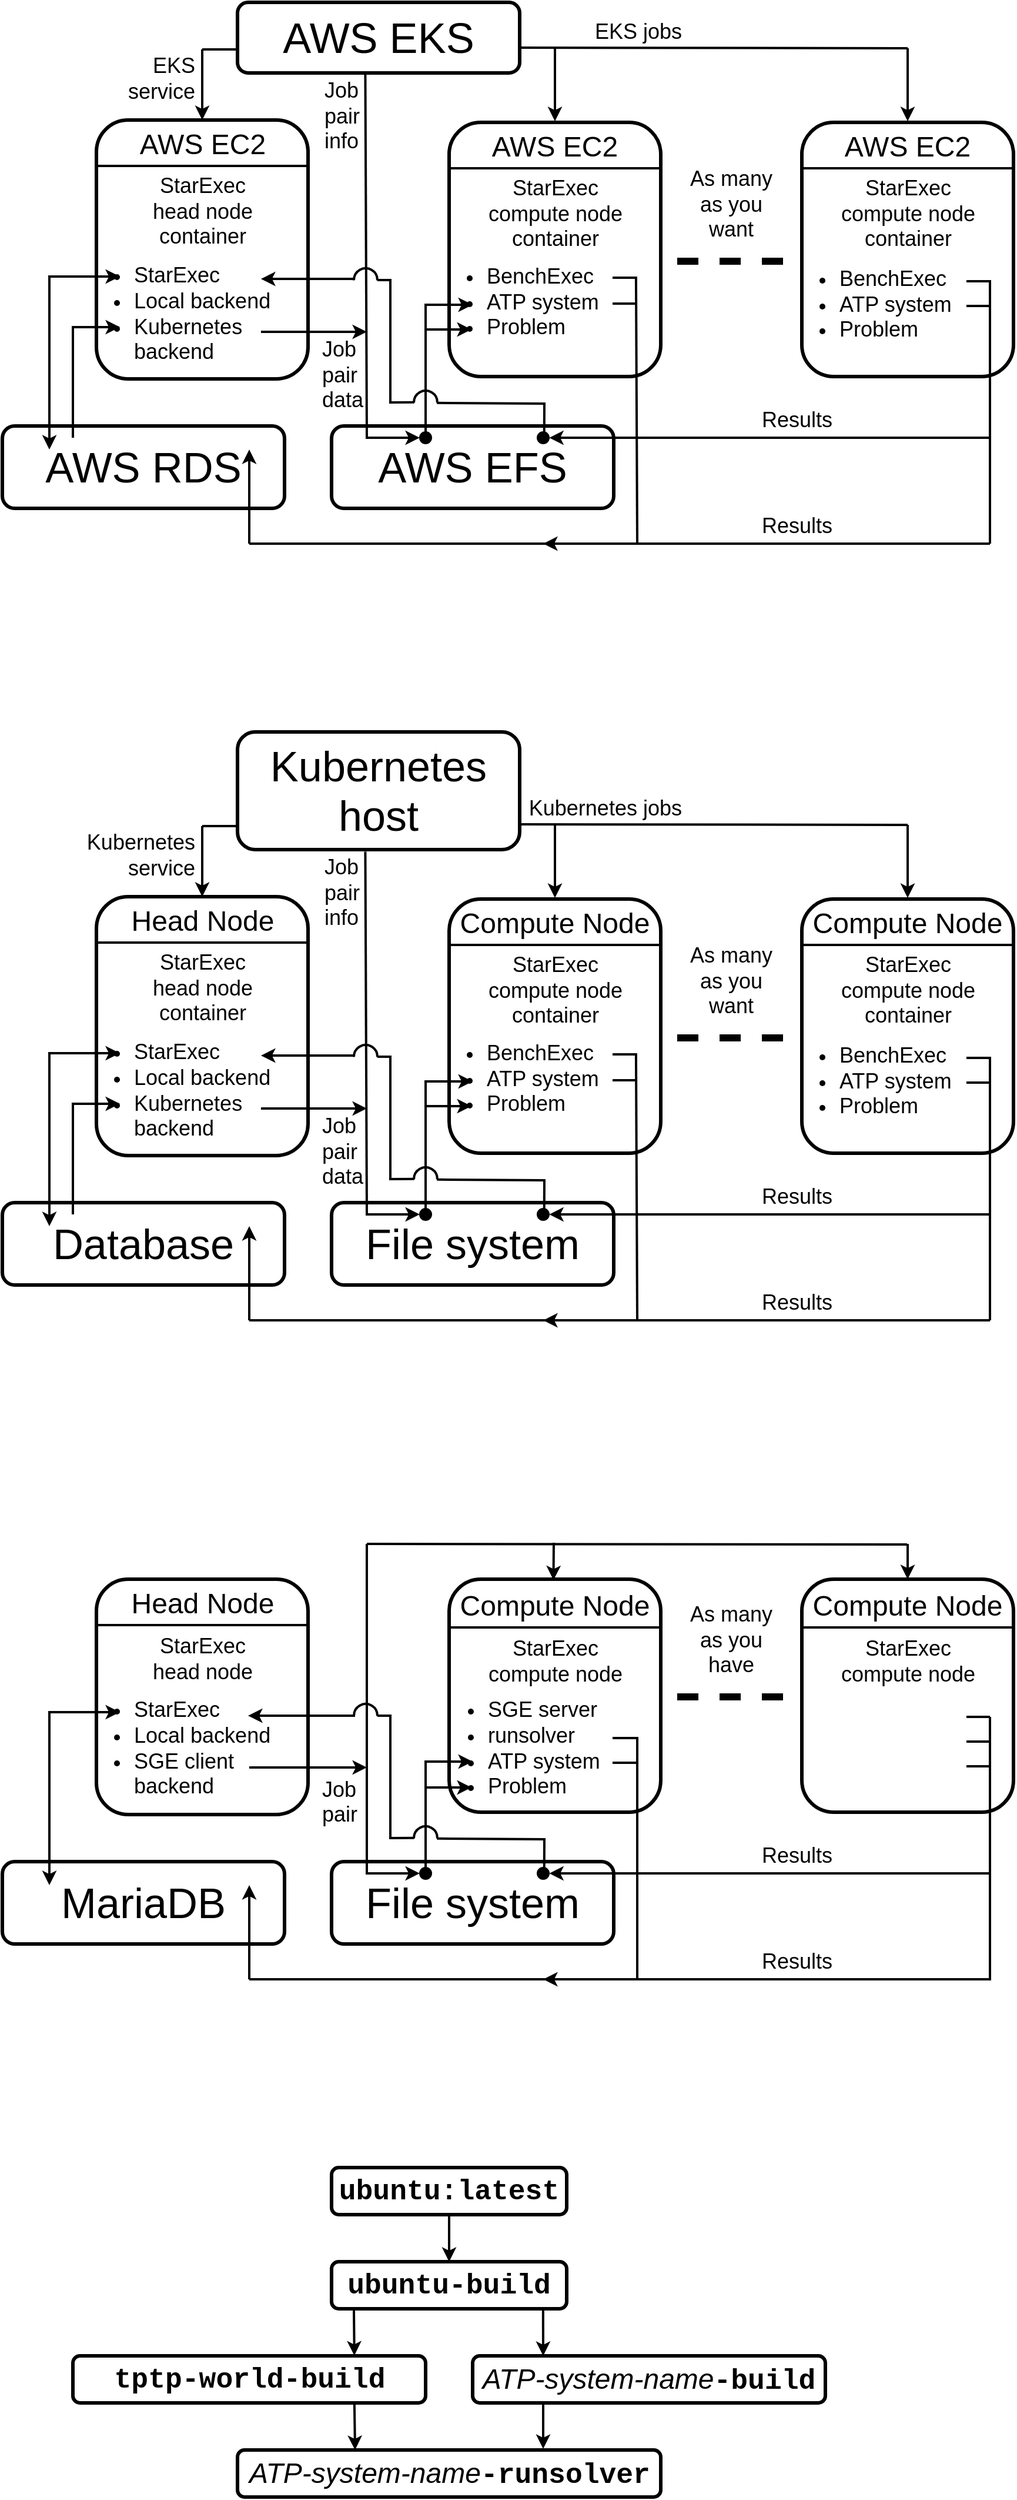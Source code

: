 <mxfile version="24.1.0" type="device">
  <diagram name="Page-1" id="QK5RZ8yjPA_ozSYLNsLS">
    <mxGraphModel dx="993" dy="1704" grid="1" gridSize="10" guides="1" tooltips="1" connect="1" arrows="0" fold="1" page="1" pageScale="1" pageWidth="1100" pageHeight="850" math="0" shadow="0">
      <root>
        <mxCell id="0" />
        <mxCell id="1" parent="0" />
        <mxCell id="h1mRLZ4tkWwofEtT1EP3-38" value="" style="rounded=1;whiteSpace=wrap;html=1;strokeWidth=3;fillColor=none;container=0;" parent="1" vertex="1">
          <mxGeometry x="280" y="1560" width="360" height="40" as="geometry" />
        </mxCell>
        <mxCell id="h1mRLZ4tkWwofEtT1EP3-37" value="&lt;p style=&quot;margin: 0px; font-variant-numeric: normal; font-variant-east-asian: normal; font-variant-alternates: normal; font-kerning: auto; font-optical-sizing: auto; font-feature-settings: normal; font-variation-settings: normal; font-variant-position: normal; font-stretch: normal; line-height: normal; text-align: start;&quot; class=&quot;p1&quot;&gt;&lt;font style=&quot;font-size: 24px;&quot;&gt;&lt;i&gt;ATP-system-name&lt;/i&gt;&lt;font face=&quot;Courier New&quot;&gt;&lt;b&gt;-runsolver&lt;/b&gt;&lt;/font&gt;&lt;/font&gt;&lt;/p&gt;" style="text;strokeColor=none;align=center;fillColor=none;html=1;verticalAlign=middle;whiteSpace=wrap;rounded=0;container=0;" parent="1" vertex="1">
          <mxGeometry x="287.5" y="1560" width="345" height="40" as="geometry" />
        </mxCell>
        <mxCell id="h1mRLZ4tkWwofEtT1EP3-19" value="" style="rounded=1;whiteSpace=wrap;html=1;strokeWidth=3;fillColor=none;container=0;" parent="1" vertex="1">
          <mxGeometry x="480" y="1480" width="300" height="40" as="geometry" />
        </mxCell>
        <mxCell id="h1mRLZ4tkWwofEtT1EP3-21" value="&lt;p style=&quot;margin: 0px; font-variant-numeric: normal; font-variant-east-asian: normal; font-variant-alternates: normal; font-kerning: auto; font-optical-sizing: auto; font-feature-settings: normal; font-variation-settings: normal; font-variant-position: normal; font-stretch: normal; line-height: normal; text-align: start;&quot; class=&quot;p1&quot;&gt;&lt;font style=&quot;font-size: 24px;&quot;&gt;&lt;i&gt;ATP-system-name&lt;/i&gt;&lt;font face=&quot;Courier New&quot;&gt;&lt;b&gt;-build&lt;/b&gt;&lt;/font&gt;&lt;/font&gt;&lt;/p&gt;" style="text;strokeColor=none;align=center;fillColor=none;html=1;verticalAlign=middle;whiteSpace=wrap;rounded=0;container=0;" parent="1" vertex="1">
          <mxGeometry x="480" y="1480" width="300" height="40" as="geometry" />
        </mxCell>
        <mxCell id="h1mRLZ4tkWwofEtT1EP3-22" value="" style="rounded=1;whiteSpace=wrap;html=1;strokeWidth=3;fillColor=none;container=0;" parent="1" vertex="1">
          <mxGeometry x="140" y="1480" width="300" height="40" as="geometry" />
        </mxCell>
        <mxCell id="h1mRLZ4tkWwofEtT1EP3-28" value="" style="rounded=1;whiteSpace=wrap;html=1;strokeWidth=3;fillColor=none;container=0;" parent="1" vertex="1">
          <mxGeometry x="360" y="1320" width="200" height="40" as="geometry" />
        </mxCell>
        <mxCell id="GTZEqGsYLn5fTDWphI8U-25" value="" style="rounded=1;whiteSpace=wrap;html=1;strokeWidth=3;fillColor=none;" parent="1" vertex="1">
          <mxGeometry x="760" y="242" width="180" height="216" as="geometry" />
        </mxCell>
        <mxCell id="i8nAKIxyEa4UH_frVO4T-12" value="" style="group" parent="1" vertex="1" connectable="0">
          <mxGeometry x="80" y="490" width="240" height="90" as="geometry" />
        </mxCell>
        <mxCell id="i8nAKIxyEa4UH_frVO4T-5" value="" style="rounded=1;whiteSpace=wrap;html=1;strokeWidth=3;container=0;" parent="i8nAKIxyEa4UH_frVO4T-12" vertex="1">
          <mxGeometry y="10" width="240" height="70" as="geometry" />
        </mxCell>
        <mxCell id="i8nAKIxyEa4UH_frVO4T-6" value="&lt;p style=&quot;margin: 0px; font-variant-numeric: normal; font-variant-east-asian: normal; font-variant-alternates: normal; font-kerning: auto; font-optical-sizing: auto; font-feature-settings: normal; font-variation-settings: normal; font-variant-position: normal; font-stretch: normal; font-size: 36px; line-height: normal; text-align: start;&quot; class=&quot;p1&quot;&gt;Database&lt;/p&gt;" style="text;strokeColor=none;align=center;fillColor=none;html=1;verticalAlign=middle;whiteSpace=wrap;rounded=0;container=0;" parent="i8nAKIxyEa4UH_frVO4T-12" vertex="1">
          <mxGeometry x="5" width="230" height="90" as="geometry" />
        </mxCell>
        <mxCell id="i8nAKIxyEa4UH_frVO4T-13" value="" style="group;fillColor=none;" parent="1" vertex="1" connectable="0">
          <mxGeometry x="360" y="490" width="240" height="90" as="geometry" />
        </mxCell>
        <mxCell id="i8nAKIxyEa4UH_frVO4T-14" value="" style="rounded=1;whiteSpace=wrap;html=1;strokeWidth=3;container=0;fillColor=none;" parent="i8nAKIxyEa4UH_frVO4T-13" vertex="1">
          <mxGeometry y="10" width="240" height="70" as="geometry" />
        </mxCell>
        <mxCell id="i8nAKIxyEa4UH_frVO4T-15" value="&lt;p style=&quot;margin: 0px; font-variant-numeric: normal; font-variant-east-asian: normal; font-variant-alternates: normal; font-kerning: auto; font-optical-sizing: auto; font-feature-settings: normal; font-variation-settings: normal; font-variant-position: normal; font-stretch: normal; font-size: 36px; line-height: normal; text-align: start;&quot; class=&quot;p1&quot;&gt;File system&lt;/p&gt;" style="text;strokeColor=none;align=center;fillColor=none;html=1;verticalAlign=middle;whiteSpace=wrap;rounded=0;container=0;" parent="i8nAKIxyEa4UH_frVO4T-13" vertex="1">
          <mxGeometry x="5" width="230" height="90" as="geometry" />
        </mxCell>
        <mxCell id="GTZEqGsYLn5fTDWphI8U-33" value="" style="ellipse;whiteSpace=wrap;html=1;aspect=fixed;fillColor=#000000;" parent="i8nAKIxyEa4UH_frVO4T-13" vertex="1">
          <mxGeometry x="175" y="15" width="10" height="10" as="geometry" />
        </mxCell>
        <mxCell id="GTZEqGsYLn5fTDWphI8U-36" value="" style="ellipse;whiteSpace=wrap;html=1;aspect=fixed;fillColor=#000000;" parent="i8nAKIxyEa4UH_frVO4T-13" vertex="1">
          <mxGeometry x="75" y="15" width="10" height="10" as="geometry" />
        </mxCell>
        <mxCell id="GTZEqGsYLn5fTDWphI8U-50" value="" style="endArrow=classic;html=1;rounded=0;strokeWidth=2;entryX=0;entryY=0.5;entryDx=0;entryDy=0;" parent="i8nAKIxyEa4UH_frVO4T-13" target="GTZEqGsYLn5fTDWphI8U-36" edge="1">
          <mxGeometry width="50" height="50" relative="1" as="geometry">
            <mxPoint x="30" y="20" as="sourcePoint" />
            <mxPoint x="20" y="-160" as="targetPoint" />
          </mxGeometry>
        </mxCell>
        <mxCell id="GTZEqGsYLn5fTDWphI8U-23" value="" style="group;fillColor=none;" parent="1" vertex="1" connectable="0">
          <mxGeometry x="450" y="242" width="190" height="216" as="geometry" />
        </mxCell>
        <mxCell id="GTZEqGsYLn5fTDWphI8U-6" value="" style="rounded=1;whiteSpace=wrap;html=1;strokeWidth=3;fillColor=none;" parent="GTZEqGsYLn5fTDWphI8U-23" vertex="1">
          <mxGeometry x="10" width="180" height="216" as="geometry" />
        </mxCell>
        <mxCell id="GTZEqGsYLn5fTDWphI8U-7" value="&lt;font style=&quot;font-size: 24px;&quot;&gt;Compute Node&lt;/font&gt;" style="text;strokeColor=none;align=center;fillColor=none;html=1;verticalAlign=middle;whiteSpace=wrap;rounded=0;" parent="GTZEqGsYLn5fTDWphI8U-23" vertex="1">
          <mxGeometry x="13.5" y="6" width="171.5" height="30" as="geometry" />
        </mxCell>
        <mxCell id="GTZEqGsYLn5fTDWphI8U-8" value="&lt;font style=&quot;font-size: 18px;&quot;&gt;StarExec&lt;/font&gt;&lt;div style=&quot;font-size: 18px;&quot;&gt;&lt;font style=&quot;font-size: 18px;&quot;&gt;compute node&lt;/font&gt;&lt;/div&gt;&lt;div style=&quot;font-size: 18px;&quot;&gt;&lt;font style=&quot;font-size: 18px;&quot;&gt;container&lt;/font&gt;&lt;/div&gt;" style="text;strokeColor=none;align=center;fillColor=none;html=1;verticalAlign=middle;whiteSpace=wrap;rounded=0;" parent="GTZEqGsYLn5fTDWphI8U-23" vertex="1">
          <mxGeometry x="17.5" y="46" width="165" height="64" as="geometry" />
        </mxCell>
        <mxCell id="GTZEqGsYLn5fTDWphI8U-9" value="&lt;ul style=&quot;font-size: 18px;&quot;&gt;&lt;li&gt;BenchExec&lt;/li&gt;&lt;li&gt;&lt;font style=&quot;font-size: 18px;&quot;&gt;ATP system&lt;/font&gt;&lt;/li&gt;&lt;li&gt;&lt;font style=&quot;font-size: 18px;&quot;&gt;Problem&lt;/font&gt;&lt;/li&gt;&lt;/ul&gt;" style="text;strokeColor=none;align=left;fillColor=none;html=1;verticalAlign=middle;whiteSpace=wrap;rounded=0;" parent="GTZEqGsYLn5fTDWphI8U-23" vertex="1">
          <mxGeometry y="108" width="165" height="90" as="geometry" />
        </mxCell>
        <mxCell id="GTZEqGsYLn5fTDWphI8U-10" value="" style="endArrow=none;html=1;rounded=0;strokeWidth=2;" parent="GTZEqGsYLn5fTDWphI8U-23" edge="1">
          <mxGeometry width="50" height="50" relative="1" as="geometry">
            <mxPoint x="10" y="39" as="sourcePoint" />
            <mxPoint x="190" y="39" as="targetPoint" />
          </mxGeometry>
        </mxCell>
        <mxCell id="GTZEqGsYLn5fTDWphI8U-11" style="edgeStyle=orthogonalEdgeStyle;rounded=0;orthogonalLoop=1;jettySize=auto;html=1;exitX=0.5;exitY=1;exitDx=0;exitDy=0;" parent="GTZEqGsYLn5fTDWphI8U-23" source="GTZEqGsYLn5fTDWphI8U-6" target="GTZEqGsYLn5fTDWphI8U-6" edge="1">
          <mxGeometry relative="1" as="geometry" />
        </mxCell>
        <mxCell id="GTZEqGsYLn5fTDWphI8U-89" value="" style="endArrow=none;html=1;rounded=0;strokeWidth=2;" parent="GTZEqGsYLn5fTDWphI8U-23" edge="1">
          <mxGeometry width="50" height="50" relative="1" as="geometry">
            <mxPoint x="149" y="132" as="sourcePoint" />
            <mxPoint x="169" y="132" as="targetPoint" />
          </mxGeometry>
        </mxCell>
        <mxCell id="GTZEqGsYLn5fTDWphI8U-54" value="" style="endArrow=classic;html=1;rounded=0;strokeWidth=2;entryX=0.182;entryY=0.089;entryDx=0;entryDy=0;entryPerimeter=0;" parent="GTZEqGsYLn5fTDWphI8U-23" edge="1">
          <mxGeometry width="50" height="50" relative="1" as="geometry">
            <mxPoint x="-10" y="155" as="sourcePoint" />
            <mxPoint x="30.03" y="155.01" as="targetPoint" />
          </mxGeometry>
        </mxCell>
        <mxCell id="GTZEqGsYLn5fTDWphI8U-31" value="" style="endArrow=none;dashed=1;html=1;rounded=0;strokeWidth=6;entryX=0;entryY=0;entryDx=0;entryDy=0;" parent="1" edge="1">
          <mxGeometry width="50" height="50" relative="1" as="geometry">
            <mxPoint x="654" y="360" as="sourcePoint" />
            <mxPoint x="754" y="360" as="targetPoint" />
          </mxGeometry>
        </mxCell>
        <mxCell id="GTZEqGsYLn5fTDWphI8U-32" value="&lt;span style=&quot;font-size: 18px;&quot;&gt;As many&lt;/span&gt;&lt;div&gt;&lt;span style=&quot;font-size: 18px;&quot;&gt;as you&lt;/span&gt;&lt;/div&gt;&lt;div&gt;&lt;span style=&quot;font-size: 18px;&quot;&gt;want&lt;/span&gt;&lt;/div&gt;" style="text;strokeColor=none;align=center;fillColor=none;html=1;verticalAlign=middle;whiteSpace=wrap;rounded=0;" parent="1" vertex="1">
          <mxGeometry x="650" y="280" width="100" height="64" as="geometry" />
        </mxCell>
        <mxCell id="GTZEqGsYLn5fTDWphI8U-38" value="" style="endArrow=none;html=1;rounded=0;strokeWidth=2;" parent="1" edge="1">
          <mxGeometry width="50" height="50" relative="1" as="geometry">
            <mxPoint x="920" y="600" as="sourcePoint" />
            <mxPoint x="920" y="376" as="targetPoint" />
          </mxGeometry>
        </mxCell>
        <mxCell id="GTZEqGsYLn5fTDWphI8U-40" value="" style="endArrow=none;html=1;rounded=0;strokeWidth=2;" parent="1" edge="1">
          <mxGeometry width="50" height="50" relative="1" as="geometry">
            <mxPoint x="900" y="377" as="sourcePoint" />
            <mxPoint x="920" y="377" as="targetPoint" />
          </mxGeometry>
        </mxCell>
        <mxCell id="GTZEqGsYLn5fTDWphI8U-44" value="" style="endArrow=classic;html=1;rounded=0;strokeWidth=2;entryX=1.014;entryY=0.5;entryDx=0;entryDy=0;entryPerimeter=0;" parent="1" target="GTZEqGsYLn5fTDWphI8U-33" edge="1">
          <mxGeometry width="50" height="50" relative="1" as="geometry">
            <mxPoint x="920" y="510" as="sourcePoint" />
            <mxPoint x="550" y="510" as="targetPoint" />
          </mxGeometry>
        </mxCell>
        <mxCell id="GTZEqGsYLn5fTDWphI8U-45" value="" style="endArrow=classic;html=1;rounded=0;strokeWidth=2;entryX=0.5;entryY=0;entryDx=0;entryDy=0;" parent="1" target="i8nAKIxyEa4UH_frVO4T-21" edge="1">
          <mxGeometry width="50" height="50" relative="1" as="geometry">
            <mxPoint x="250" y="180" as="sourcePoint" />
            <mxPoint x="450" y="460" as="targetPoint" />
          </mxGeometry>
        </mxCell>
        <mxCell id="GTZEqGsYLn5fTDWphI8U-46" value="" style="endArrow=classic;html=1;rounded=0;strokeWidth=2;" parent="1" edge="1">
          <mxGeometry width="50" height="50" relative="1" as="geometry">
            <mxPoint x="120" y="372" as="sourcePoint" />
            <mxPoint x="120" y="520" as="targetPoint" />
          </mxGeometry>
        </mxCell>
        <mxCell id="GTZEqGsYLn5fTDWphI8U-47" value="" style="endArrow=classic;html=1;rounded=0;strokeWidth=2;" parent="1" edge="1">
          <mxGeometry width="50" height="50" relative="1" as="geometry">
            <mxPoint x="120" y="373" as="sourcePoint" />
            <mxPoint x="180" y="373" as="targetPoint" />
          </mxGeometry>
        </mxCell>
        <mxCell id="GTZEqGsYLn5fTDWphI8U-48" value="" style="endArrow=none;html=1;rounded=0;strokeWidth=2;" parent="1" edge="1">
          <mxGeometry width="50" height="50" relative="1" as="geometry">
            <mxPoint x="140" y="510" as="sourcePoint" />
            <mxPoint x="140" y="415" as="targetPoint" />
          </mxGeometry>
        </mxCell>
        <mxCell id="GTZEqGsYLn5fTDWphI8U-51" value="&lt;div&gt;&lt;span style=&quot;font-size: 18px;&quot;&gt;Job&lt;/span&gt;&lt;/div&gt;&lt;div&gt;&lt;span style=&quot;font-size: 18px; background-color: initial;&quot;&gt;pair&lt;/span&gt;&lt;/div&gt;&lt;div&gt;&lt;span style=&quot;font-size: 18px; background-color: initial;&quot;&gt;info&lt;/span&gt;&lt;br&gt;&lt;/div&gt;" style="text;strokeColor=none;align=left;fillColor=none;html=1;verticalAlign=middle;whiteSpace=wrap;rounded=0;" parent="1" vertex="1">
          <mxGeometry x="352" y="205" width="40" height="64" as="geometry" />
        </mxCell>
        <mxCell id="GTZEqGsYLn5fTDWphI8U-52" value="" style="endArrow=none;html=1;rounded=0;strokeWidth=2;exitX=0.453;exitY=1.018;exitDx=0;exitDy=0;exitPerimeter=0;" parent="1" source="i8nAKIxyEa4UH_frVO4T-1" edge="1">
          <mxGeometry width="50" height="50" relative="1" as="geometry">
            <mxPoint x="390" y="30" as="sourcePoint" />
            <mxPoint x="390" y="511" as="targetPoint" />
          </mxGeometry>
        </mxCell>
        <mxCell id="GTZEqGsYLn5fTDWphI8U-53" value="" style="endArrow=none;html=1;rounded=0;strokeWidth=2;" parent="1" edge="1">
          <mxGeometry width="50" height="50" relative="1" as="geometry">
            <mxPoint x="440" y="396" as="sourcePoint" />
            <mxPoint x="440" y="510" as="targetPoint" />
          </mxGeometry>
        </mxCell>
        <mxCell id="GTZEqGsYLn5fTDWphI8U-88" value="" style="endArrow=none;html=1;rounded=0;strokeWidth=2;entryX=1.024;entryY=0.267;entryDx=0;entryDy=0;entryPerimeter=0;" parent="1" edge="1">
          <mxGeometry width="50" height="50" relative="1" as="geometry">
            <mxPoint x="620" y="599" as="sourcePoint" />
            <mxPoint x="618.96" y="373.03" as="targetPoint" />
          </mxGeometry>
        </mxCell>
        <mxCell id="GTZEqGsYLn5fTDWphI8U-90" value="" style="endArrow=none;html=1;rounded=0;strokeWidth=2;" parent="1" edge="1">
          <mxGeometry width="50" height="50" relative="1" as="geometry">
            <mxPoint x="599" y="396" as="sourcePoint" />
            <mxPoint x="619" y="396" as="targetPoint" />
          </mxGeometry>
        </mxCell>
        <mxCell id="GTZEqGsYLn5fTDWphI8U-92" value="" style="endArrow=none;html=1;rounded=0;strokeWidth=2;entryX=0.586;entryY=-0.021;entryDx=0;entryDy=0;entryPerimeter=0;" parent="1" edge="1">
          <mxGeometry width="50" height="50" relative="1" as="geometry">
            <mxPoint x="541" y="480" as="sourcePoint" />
            <mxPoint x="540.86" y="505.79" as="targetPoint" />
          </mxGeometry>
        </mxCell>
        <mxCell id="GTZEqGsYLn5fTDWphI8U-93" value="" style="endArrow=none;html=1;rounded=0;strokeWidth=2;exitX=0.98;exitY=0.47;exitDx=0;exitDy=0;exitPerimeter=0;" parent="1" edge="1">
          <mxGeometry width="50" height="50" relative="1" as="geometry">
            <mxPoint x="449.6" y="480.4" as="sourcePoint" />
            <mxPoint x="540" y="481" as="targetPoint" />
          </mxGeometry>
        </mxCell>
        <mxCell id="4HpDZAh3RYJfs15AUqm1-1" value="" style="verticalLabelPosition=bottom;verticalAlign=top;html=1;shape=mxgraph.basic.arc;startAngle=0.747;endAngle=0.254;strokeWidth=2;" parent="1" vertex="1">
          <mxGeometry x="430" y="470" width="20" height="20" as="geometry" />
        </mxCell>
        <mxCell id="4HpDZAh3RYJfs15AUqm1-6" value="" style="endArrow=none;html=1;rounded=0;strokeWidth=2;" parent="1" edge="1">
          <mxGeometry width="50" height="50" relative="1" as="geometry">
            <mxPoint x="290" y="600" as="sourcePoint" />
            <mxPoint x="550" y="600" as="targetPoint" />
          </mxGeometry>
        </mxCell>
        <mxCell id="4HpDZAh3RYJfs15AUqm1-7" value="" style="endArrow=classic;html=1;rounded=0;strokeWidth=2;" parent="1" edge="1">
          <mxGeometry width="50" height="50" relative="1" as="geometry">
            <mxPoint x="290" y="600" as="sourcePoint" />
            <mxPoint x="290" y="520" as="targetPoint" />
          </mxGeometry>
        </mxCell>
        <mxCell id="4HpDZAh3RYJfs15AUqm1-8" value="&lt;font style=&quot;font-size: 18px;&quot;&gt;Results&lt;/font&gt;" style="text;strokeColor=none;align=center;fillColor=none;html=1;verticalAlign=middle;whiteSpace=wrap;rounded=0;" parent="1" vertex="1">
          <mxGeometry x="670" y="480" width="171.5" height="30" as="geometry" />
        </mxCell>
        <mxCell id="4HpDZAh3RYJfs15AUqm1-9" value="&lt;font style=&quot;font-size: 18px;&quot;&gt;Results&lt;/font&gt;" style="text;strokeColor=none;align=center;fillColor=none;html=1;verticalAlign=middle;whiteSpace=wrap;rounded=0;" parent="1" vertex="1">
          <mxGeometry x="670" y="570" width="171.5" height="30" as="geometry" />
        </mxCell>
        <mxCell id="4HpDZAh3RYJfs15AUqm1-10" value="" style="endArrow=classic;html=1;rounded=0;strokeWidth=2;" parent="1" edge="1">
          <mxGeometry width="50" height="50" relative="1" as="geometry">
            <mxPoint x="920" y="600" as="sourcePoint" />
            <mxPoint x="540" y="600" as="targetPoint" />
          </mxGeometry>
        </mxCell>
        <mxCell id="4HpDZAh3RYJfs15AUqm1-11" value="&lt;div&gt;&lt;span style=&quot;font-size: 18px;&quot;&gt;Job&lt;/span&gt;&lt;/div&gt;&lt;div&gt;&lt;span style=&quot;font-size: 18px; background-color: initial;&quot;&gt;pair&lt;/span&gt;&lt;/div&gt;&lt;div&gt;&lt;span style=&quot;font-size: 18px; background-color: initial;&quot;&gt;data&lt;/span&gt;&lt;br&gt;&lt;/div&gt;" style="text;strokeColor=none;align=left;fillColor=none;html=1;verticalAlign=middle;whiteSpace=wrap;rounded=0;" parent="1" vertex="1">
          <mxGeometry x="350" y="425" width="40" height="64" as="geometry" />
        </mxCell>
        <mxCell id="4HpDZAh3RYJfs15AUqm1-12" value="" style="endArrow=classic;html=1;rounded=0;strokeWidth=2;exitX=0.909;exitY=0.667;exitDx=0;exitDy=0;exitPerimeter=0;" parent="1" source="GTZEqGsYLn5fTDWphI8U-1" edge="1">
          <mxGeometry width="50" height="50" relative="1" as="geometry">
            <mxPoint x="530" y="490" as="sourcePoint" />
            <mxPoint x="390" y="420" as="targetPoint" />
          </mxGeometry>
        </mxCell>
        <mxCell id="4HpDZAh3RYJfs15AUqm1-13" value="" style="group" parent="1" vertex="1" connectable="0">
          <mxGeometry x="280" y="100" width="240" height="100" as="geometry" />
        </mxCell>
        <mxCell id="i8nAKIxyEa4UH_frVO4T-1" value="" style="rounded=1;whiteSpace=wrap;html=1;strokeWidth=3;fillColor=none;" parent="4HpDZAh3RYJfs15AUqm1-13" vertex="1">
          <mxGeometry width="240" height="100" as="geometry" />
        </mxCell>
        <mxCell id="i8nAKIxyEa4UH_frVO4T-2" value="&lt;p style=&quot;margin: 0px; font-variant-numeric: normal; font-variant-east-asian: normal; font-variant-alternates: normal; font-kerning: auto; font-optical-sizing: auto; font-feature-settings: normal; font-variation-settings: normal; font-variant-position: normal; font-stretch: normal; font-size: 36px; line-height: normal; text-align: start;&quot; class=&quot;p1&quot;&gt;Kubernetes&lt;/p&gt;&lt;p style=&quot;margin: 0px; font-variant-numeric: normal; font-variant-east-asian: normal; font-variant-alternates: normal; font-kerning: auto; font-optical-sizing: auto; font-feature-settings: normal; font-variation-settings: normal; font-variant-position: normal; font-stretch: normal; font-size: 36px; line-height: normal;&quot; class=&quot;p1&quot;&gt;host&lt;/p&gt;" style="text;strokeColor=none;align=center;fillColor=none;html=1;verticalAlign=middle;whiteSpace=wrap;rounded=0;" parent="4HpDZAh3RYJfs15AUqm1-13" vertex="1">
          <mxGeometry x="5" y="5" width="230" height="90" as="geometry" />
        </mxCell>
        <mxCell id="4HpDZAh3RYJfs15AUqm1-14" value="&lt;font style=&quot;font-size: 18px;&quot;&gt;Kubernetes&lt;/font&gt;&lt;div&gt;&lt;font style=&quot;font-size: 18px;&quot;&gt;service&lt;/font&gt;&lt;/div&gt;" style="text;strokeColor=none;align=right;fillColor=none;html=1;verticalAlign=middle;whiteSpace=wrap;rounded=0;" parent="1" vertex="1">
          <mxGeometry x="145" y="180" width="100.75" height="50" as="geometry" />
        </mxCell>
        <mxCell id="4HpDZAh3RYJfs15AUqm1-15" value="" style="endArrow=none;html=1;rounded=0;strokeWidth=2;" parent="1" edge="1">
          <mxGeometry width="50" height="50" relative="1" as="geometry">
            <mxPoint x="250" y="180" as="sourcePoint" />
            <mxPoint x="280" y="180" as="targetPoint" />
          </mxGeometry>
        </mxCell>
        <mxCell id="4HpDZAh3RYJfs15AUqm1-16" value="" style="endArrow=classic;html=1;rounded=0;strokeWidth=2;entryX=0.909;entryY=0.222;entryDx=0;entryDy=0;entryPerimeter=0;" parent="1" edge="1">
          <mxGeometry width="50" height="50" relative="1" as="geometry">
            <mxPoint x="380" y="375" as="sourcePoint" />
            <mxPoint x="299.985" y="374.98" as="targetPoint" />
          </mxGeometry>
        </mxCell>
        <mxCell id="4HpDZAh3RYJfs15AUqm1-17" value="" style="group" parent="1" vertex="1" connectable="0">
          <mxGeometry x="140" y="240" width="200" height="220" as="geometry" />
        </mxCell>
        <mxCell id="GTZEqGsYLn5fTDWphI8U-49" value="" style="endArrow=classic;html=1;rounded=0;strokeWidth=2;" parent="4HpDZAh3RYJfs15AUqm1-17" edge="1">
          <mxGeometry width="50" height="50" relative="1" as="geometry">
            <mxPoint y="176" as="sourcePoint" />
            <mxPoint x="40" y="176" as="targetPoint" />
          </mxGeometry>
        </mxCell>
        <mxCell id="i8nAKIxyEa4UH_frVO4T-21" value="" style="rounded=1;whiteSpace=wrap;html=1;strokeWidth=3;fillColor=none;" parent="4HpDZAh3RYJfs15AUqm1-17" vertex="1">
          <mxGeometry x="20" width="180" height="220" as="geometry" />
        </mxCell>
        <mxCell id="i8nAKIxyEa4UH_frVO4T-17" value="&lt;font style=&quot;font-size: 24px;&quot;&gt;Head Node&lt;/font&gt;" style="text;strokeColor=none;align=center;fillColor=none;html=1;verticalAlign=middle;whiteSpace=wrap;rounded=0;" parent="4HpDZAh3RYJfs15AUqm1-17" vertex="1">
          <mxGeometry x="37.5" y="6" width="145" height="30" as="geometry" />
        </mxCell>
        <mxCell id="i8nAKIxyEa4UH_frVO4T-23" value="&lt;font style=&quot;font-size: 18px;&quot;&gt;StarExec&lt;/font&gt;&lt;div style=&quot;font-size: 18px;&quot;&gt;&lt;font style=&quot;font-size: 18px;&quot;&gt;head node&lt;/font&gt;&lt;/div&gt;&lt;div style=&quot;font-size: 18px;&quot;&gt;&lt;font style=&quot;font-size: 18px;&quot;&gt;container&lt;/font&gt;&lt;/div&gt;" style="text;strokeColor=none;align=center;fillColor=none;html=1;verticalAlign=middle;whiteSpace=wrap;rounded=0;" parent="4HpDZAh3RYJfs15AUqm1-17" vertex="1">
          <mxGeometry x="27.5" y="46" width="165" height="64" as="geometry" />
        </mxCell>
        <mxCell id="GTZEqGsYLn5fTDWphI8U-1" value="&lt;ul style=&quot;font-size: 18px;&quot;&gt;&lt;li&gt;&lt;font style=&quot;font-size: 18px;&quot;&gt;StarExec&lt;/font&gt;&lt;/li&gt;&lt;li&gt;&lt;font style=&quot;font-size: 18px;&quot;&gt;Local backend&lt;/font&gt;&lt;/li&gt;&lt;li&gt;&lt;font style=&quot;font-size: 18px;&quot;&gt;Kubernetes backend&lt;/font&gt;&lt;/li&gt;&lt;/ul&gt;" style="text;strokeColor=none;align=left;fillColor=none;html=1;verticalAlign=middle;whiteSpace=wrap;rounded=0;" parent="4HpDZAh3RYJfs15AUqm1-17" vertex="1">
          <mxGeometry x="10" y="120" width="165" height="90" as="geometry" />
        </mxCell>
        <mxCell id="GTZEqGsYLn5fTDWphI8U-2" value="" style="endArrow=none;html=1;rounded=0;strokeWidth=2;" parent="4HpDZAh3RYJfs15AUqm1-17" edge="1">
          <mxGeometry width="50" height="50" relative="1" as="geometry">
            <mxPoint x="20" y="39" as="sourcePoint" />
            <mxPoint x="200" y="39" as="targetPoint" />
          </mxGeometry>
        </mxCell>
        <mxCell id="GTZEqGsYLn5fTDWphI8U-3" style="edgeStyle=orthogonalEdgeStyle;rounded=0;orthogonalLoop=1;jettySize=auto;html=1;exitX=0.5;exitY=1;exitDx=0;exitDy=0;" parent="4HpDZAh3RYJfs15AUqm1-17" source="i8nAKIxyEa4UH_frVO4T-21" target="i8nAKIxyEa4UH_frVO4T-21" edge="1">
          <mxGeometry relative="1" as="geometry" />
        </mxCell>
        <mxCell id="4HpDZAh3RYJfs15AUqm1-18" value="" style="endArrow=none;html=1;rounded=0;strokeWidth=2;" parent="1" edge="1">
          <mxGeometry width="50" height="50" relative="1" as="geometry">
            <mxPoint x="410" y="481" as="sourcePoint" />
            <mxPoint x="410" y="375" as="targetPoint" />
          </mxGeometry>
        </mxCell>
        <mxCell id="4HpDZAh3RYJfs15AUqm1-19" value="" style="endArrow=none;html=1;rounded=0;strokeWidth=2;entryX=0.017;entryY=0.496;entryDx=0;entryDy=0;entryPerimeter=0;" parent="1" edge="1">
          <mxGeometry width="50" height="50" relative="1" as="geometry">
            <mxPoint x="410" y="480" as="sourcePoint" />
            <mxPoint x="430.34" y="479.92" as="targetPoint" />
          </mxGeometry>
        </mxCell>
        <mxCell id="4HpDZAh3RYJfs15AUqm1-20" value="" style="verticalLabelPosition=bottom;verticalAlign=top;html=1;shape=mxgraph.basic.arc;startAngle=0.747;endAngle=0.254;strokeWidth=2;" parent="1" vertex="1">
          <mxGeometry x="379" y="366" width="20" height="20" as="geometry" />
        </mxCell>
        <mxCell id="4HpDZAh3RYJfs15AUqm1-21" value="" style="endArrow=none;html=1;rounded=0;strokeWidth=2;exitX=1.05;exitY=0.7;exitDx=0;exitDy=0;exitPerimeter=0;" parent="1" edge="1">
          <mxGeometry width="50" height="50" relative="1" as="geometry">
            <mxPoint x="399.0" y="376.0" as="sourcePoint" />
            <mxPoint x="409" y="376" as="targetPoint" />
          </mxGeometry>
        </mxCell>
        <mxCell id="4HpDZAh3RYJfs15AUqm1-22" value="" style="endArrow=none;html=1;rounded=0;strokeWidth=2;entryX=1.024;entryY=0.817;entryDx=0;entryDy=0;entryPerimeter=0;" parent="1" edge="1">
          <mxGeometry width="50" height="50" relative="1" as="geometry">
            <mxPoint x="850" y="179" as="sourcePoint" />
            <mxPoint x="520.52" y="178.53" as="targetPoint" />
          </mxGeometry>
        </mxCell>
        <mxCell id="4HpDZAh3RYJfs15AUqm1-23" value="" style="endArrow=classic;html=1;rounded=0;strokeWidth=2;entryX=0.5;entryY=0;entryDx=0;entryDy=0;" parent="1" edge="1">
          <mxGeometry width="50" height="50" relative="1" as="geometry">
            <mxPoint x="550" y="179" as="sourcePoint" />
            <mxPoint x="550" y="241" as="targetPoint" />
          </mxGeometry>
        </mxCell>
        <mxCell id="4HpDZAh3RYJfs15AUqm1-24" value="" style="endArrow=classic;html=1;rounded=0;strokeWidth=2;entryX=0.5;entryY=0;entryDx=0;entryDy=0;" parent="1" edge="1">
          <mxGeometry width="50" height="50" relative="1" as="geometry">
            <mxPoint x="850" y="179" as="sourcePoint" />
            <mxPoint x="850" y="241" as="targetPoint" />
          </mxGeometry>
        </mxCell>
        <mxCell id="4HpDZAh3RYJfs15AUqm1-25" value="&lt;font style=&quot;font-size: 18px;&quot;&gt;Kubernetes&amp;nbsp;&lt;/font&gt;&lt;span style=&quot;font-size: 18px; background-color: initial;&quot;&gt;jobs&lt;/span&gt;" style="text;strokeColor=none;align=right;fillColor=none;html=1;verticalAlign=middle;whiteSpace=wrap;rounded=0;" parent="1" vertex="1">
          <mxGeometry x="570" y="150" width="90" height="30" as="geometry" />
        </mxCell>
        <mxCell id="4HpDZAh3RYJfs15AUqm1-26" value="" style="group" parent="1" vertex="1" connectable="0">
          <mxGeometry x="80" y="1050" width="240" height="90" as="geometry" />
        </mxCell>
        <mxCell id="4HpDZAh3RYJfs15AUqm1-27" value="" style="rounded=1;whiteSpace=wrap;html=1;strokeWidth=3;container=0;" parent="4HpDZAh3RYJfs15AUqm1-26" vertex="1">
          <mxGeometry y="10" width="240" height="70" as="geometry" />
        </mxCell>
        <mxCell id="4HpDZAh3RYJfs15AUqm1-28" value="&lt;p style=&quot;margin: 0px; font-variant-numeric: normal; font-variant-east-asian: normal; font-variant-alternates: normal; font-kerning: auto; font-optical-sizing: auto; font-feature-settings: normal; font-variation-settings: normal; font-variant-position: normal; font-stretch: normal; font-size: 36px; line-height: normal; text-align: start;&quot; class=&quot;p1&quot;&gt;MariaDB&lt;/p&gt;" style="text;strokeColor=none;align=center;fillColor=none;html=1;verticalAlign=middle;whiteSpace=wrap;rounded=0;container=0;" parent="4HpDZAh3RYJfs15AUqm1-26" vertex="1">
          <mxGeometry x="5" width="230" height="90" as="geometry" />
        </mxCell>
        <mxCell id="4HpDZAh3RYJfs15AUqm1-29" value="" style="group;fillColor=none;" parent="1" vertex="1" connectable="0">
          <mxGeometry x="360" y="1050" width="240" height="90" as="geometry" />
        </mxCell>
        <mxCell id="4HpDZAh3RYJfs15AUqm1-30" value="" style="rounded=1;whiteSpace=wrap;html=1;strokeWidth=3;container=0;fillColor=none;" parent="4HpDZAh3RYJfs15AUqm1-29" vertex="1">
          <mxGeometry y="10" width="240" height="70" as="geometry" />
        </mxCell>
        <mxCell id="4HpDZAh3RYJfs15AUqm1-31" value="&lt;p style=&quot;margin: 0px; font-variant-numeric: normal; font-variant-east-asian: normal; font-variant-alternates: normal; font-kerning: auto; font-optical-sizing: auto; font-feature-settings: normal; font-variation-settings: normal; font-variant-position: normal; font-stretch: normal; font-size: 36px; line-height: normal; text-align: start;&quot; class=&quot;p1&quot;&gt;File system&lt;/p&gt;" style="text;strokeColor=none;align=center;fillColor=none;html=1;verticalAlign=middle;whiteSpace=wrap;rounded=0;container=0;" parent="4HpDZAh3RYJfs15AUqm1-29" vertex="1">
          <mxGeometry x="5" width="230" height="90" as="geometry" />
        </mxCell>
        <mxCell id="4HpDZAh3RYJfs15AUqm1-32" value="" style="ellipse;whiteSpace=wrap;html=1;aspect=fixed;fillColor=#000000;" parent="4HpDZAh3RYJfs15AUqm1-29" vertex="1">
          <mxGeometry x="175" y="15" width="10" height="10" as="geometry" />
        </mxCell>
        <mxCell id="4HpDZAh3RYJfs15AUqm1-33" value="" style="ellipse;whiteSpace=wrap;html=1;aspect=fixed;fillColor=#000000;" parent="4HpDZAh3RYJfs15AUqm1-29" vertex="1">
          <mxGeometry x="75" y="15" width="10" height="10" as="geometry" />
        </mxCell>
        <mxCell id="4HpDZAh3RYJfs15AUqm1-34" value="" style="endArrow=classic;html=1;rounded=0;strokeWidth=2;entryX=0;entryY=0.5;entryDx=0;entryDy=0;" parent="4HpDZAh3RYJfs15AUqm1-29" target="4HpDZAh3RYJfs15AUqm1-33" edge="1">
          <mxGeometry width="50" height="50" relative="1" as="geometry">
            <mxPoint x="30" y="20" as="sourcePoint" />
            <mxPoint x="20" y="-160" as="targetPoint" />
          </mxGeometry>
        </mxCell>
        <mxCell id="4HpDZAh3RYJfs15AUqm1-52" value="" style="endArrow=none;dashed=1;html=1;rounded=0;strokeWidth=6;entryX=0;entryY=0;entryDx=0;entryDy=0;" parent="1" edge="1">
          <mxGeometry width="50" height="50" relative="1" as="geometry">
            <mxPoint x="654" y="920" as="sourcePoint" />
            <mxPoint x="754" y="920" as="targetPoint" />
          </mxGeometry>
        </mxCell>
        <mxCell id="4HpDZAh3RYJfs15AUqm1-53" value="&lt;span style=&quot;font-size: 18px;&quot;&gt;As many&lt;/span&gt;&lt;div&gt;&lt;span style=&quot;font-size: 18px;&quot;&gt;as you&lt;/span&gt;&lt;/div&gt;&lt;div&gt;&lt;span style=&quot;font-size: 18px;&quot;&gt;have&lt;/span&gt;&lt;/div&gt;" style="text;strokeColor=none;align=center;fillColor=none;html=1;verticalAlign=middle;whiteSpace=wrap;rounded=0;" parent="1" vertex="1">
          <mxGeometry x="650" y="840" width="100" height="64" as="geometry" />
        </mxCell>
        <mxCell id="4HpDZAh3RYJfs15AUqm1-54" value="" style="endArrow=none;html=1;rounded=0;strokeWidth=2;" parent="1" edge="1">
          <mxGeometry width="50" height="50" relative="1" as="geometry">
            <mxPoint x="920" y="1161" as="sourcePoint" />
            <mxPoint x="920" y="937" as="targetPoint" />
          </mxGeometry>
        </mxCell>
        <mxCell id="4HpDZAh3RYJfs15AUqm1-55" value="" style="endArrow=none;html=1;rounded=0;strokeWidth=2;" parent="1" edge="1">
          <mxGeometry width="50" height="50" relative="1" as="geometry">
            <mxPoint x="900" y="937" as="sourcePoint" />
            <mxPoint x="920" y="937" as="targetPoint" />
          </mxGeometry>
        </mxCell>
        <mxCell id="4HpDZAh3RYJfs15AUqm1-56" value="" style="endArrow=none;html=1;rounded=0;strokeWidth=2;" parent="1" edge="1">
          <mxGeometry width="50" height="50" relative="1" as="geometry">
            <mxPoint x="900" y="979" as="sourcePoint" />
            <mxPoint x="920" y="979" as="targetPoint" />
          </mxGeometry>
        </mxCell>
        <mxCell id="4HpDZAh3RYJfs15AUqm1-57" value="" style="endArrow=classic;html=1;rounded=0;strokeWidth=2;entryX=1.014;entryY=0.5;entryDx=0;entryDy=0;entryPerimeter=0;" parent="1" target="4HpDZAh3RYJfs15AUqm1-32" edge="1">
          <mxGeometry width="50" height="50" relative="1" as="geometry">
            <mxPoint x="920" y="1070" as="sourcePoint" />
            <mxPoint x="550" y="1070" as="targetPoint" />
          </mxGeometry>
        </mxCell>
        <mxCell id="4HpDZAh3RYJfs15AUqm1-59" value="" style="endArrow=classic;html=1;rounded=0;strokeWidth=2;" parent="1" edge="1">
          <mxGeometry width="50" height="50" relative="1" as="geometry">
            <mxPoint x="120" y="932" as="sourcePoint" />
            <mxPoint x="120" y="1080" as="targetPoint" />
          </mxGeometry>
        </mxCell>
        <mxCell id="4HpDZAh3RYJfs15AUqm1-60" value="" style="endArrow=classic;html=1;rounded=0;strokeWidth=2;" parent="1" edge="1">
          <mxGeometry width="50" height="50" relative="1" as="geometry">
            <mxPoint x="120" y="933" as="sourcePoint" />
            <mxPoint x="180" y="933" as="targetPoint" />
          </mxGeometry>
        </mxCell>
        <mxCell id="4HpDZAh3RYJfs15AUqm1-63" value="" style="endArrow=none;html=1;rounded=0;strokeWidth=2;" parent="1" edge="1">
          <mxGeometry width="50" height="50" relative="1" as="geometry">
            <mxPoint x="390" y="790" as="sourcePoint" />
            <mxPoint x="390" y="1071" as="targetPoint" />
          </mxGeometry>
        </mxCell>
        <mxCell id="4HpDZAh3RYJfs15AUqm1-64" value="" style="endArrow=none;html=1;rounded=0;strokeWidth=2;" parent="1" edge="1">
          <mxGeometry width="50" height="50" relative="1" as="geometry">
            <mxPoint x="440" y="974" as="sourcePoint" />
            <mxPoint x="440" y="1072" as="targetPoint" />
          </mxGeometry>
        </mxCell>
        <mxCell id="4HpDZAh3RYJfs15AUqm1-65" value="" style="endArrow=none;html=1;rounded=0;strokeWidth=2;" parent="1" edge="1">
          <mxGeometry width="50" height="50" relative="1" as="geometry">
            <mxPoint x="620" y="1159" as="sourcePoint" />
            <mxPoint x="620" y="954" as="targetPoint" />
          </mxGeometry>
        </mxCell>
        <mxCell id="4HpDZAh3RYJfs15AUqm1-66" value="" style="endArrow=none;html=1;rounded=0;strokeWidth=2;" parent="1" edge="1">
          <mxGeometry width="50" height="50" relative="1" as="geometry">
            <mxPoint x="599" y="955" as="sourcePoint" />
            <mxPoint x="619" y="955" as="targetPoint" />
          </mxGeometry>
        </mxCell>
        <mxCell id="4HpDZAh3RYJfs15AUqm1-67" value="" style="endArrow=none;html=1;rounded=0;strokeWidth=2;" parent="1" edge="1">
          <mxGeometry width="50" height="50" relative="1" as="geometry">
            <mxPoint x="599" y="976" as="sourcePoint" />
            <mxPoint x="619" y="976" as="targetPoint" />
          </mxGeometry>
        </mxCell>
        <mxCell id="4HpDZAh3RYJfs15AUqm1-68" value="" style="endArrow=none;html=1;rounded=0;strokeWidth=2;entryX=0.586;entryY=-0.021;entryDx=0;entryDy=0;entryPerimeter=0;" parent="1" edge="1">
          <mxGeometry width="50" height="50" relative="1" as="geometry">
            <mxPoint x="541" y="1040" as="sourcePoint" />
            <mxPoint x="540.86" y="1065.79" as="targetPoint" />
          </mxGeometry>
        </mxCell>
        <mxCell id="4HpDZAh3RYJfs15AUqm1-69" value="" style="endArrow=none;html=1;rounded=0;strokeWidth=2;exitX=0.98;exitY=0.47;exitDx=0;exitDy=0;exitPerimeter=0;" parent="1" edge="1">
          <mxGeometry width="50" height="50" relative="1" as="geometry">
            <mxPoint x="449.6" y="1040.4" as="sourcePoint" />
            <mxPoint x="540" y="1041" as="targetPoint" />
          </mxGeometry>
        </mxCell>
        <mxCell id="4HpDZAh3RYJfs15AUqm1-70" value="" style="verticalLabelPosition=bottom;verticalAlign=top;html=1;shape=mxgraph.basic.arc;startAngle=0.747;endAngle=0.254;strokeWidth=2;" parent="1" vertex="1">
          <mxGeometry x="430" y="1030" width="20" height="20" as="geometry" />
        </mxCell>
        <mxCell id="4HpDZAh3RYJfs15AUqm1-71" value="" style="endArrow=none;html=1;rounded=0;strokeWidth=2;" parent="1" edge="1">
          <mxGeometry width="50" height="50" relative="1" as="geometry">
            <mxPoint x="290" y="1160" as="sourcePoint" />
            <mxPoint x="550" y="1160" as="targetPoint" />
          </mxGeometry>
        </mxCell>
        <mxCell id="4HpDZAh3RYJfs15AUqm1-72" value="" style="endArrow=classic;html=1;rounded=0;strokeWidth=2;" parent="1" edge="1">
          <mxGeometry width="50" height="50" relative="1" as="geometry">
            <mxPoint x="290" y="1160" as="sourcePoint" />
            <mxPoint x="290" y="1080" as="targetPoint" />
          </mxGeometry>
        </mxCell>
        <mxCell id="4HpDZAh3RYJfs15AUqm1-73" value="&lt;font style=&quot;font-size: 18px;&quot;&gt;Results&lt;/font&gt;" style="text;strokeColor=none;align=center;fillColor=none;html=1;verticalAlign=middle;whiteSpace=wrap;rounded=0;" parent="1" vertex="1">
          <mxGeometry x="670" y="1040" width="171.5" height="30" as="geometry" />
        </mxCell>
        <mxCell id="4HpDZAh3RYJfs15AUqm1-74" value="&lt;font style=&quot;font-size: 18px;&quot;&gt;Results&lt;/font&gt;" style="text;strokeColor=none;align=center;fillColor=none;html=1;verticalAlign=middle;whiteSpace=wrap;rounded=0;" parent="1" vertex="1">
          <mxGeometry x="670" y="1130" width="171.5" height="30" as="geometry" />
        </mxCell>
        <mxCell id="4HpDZAh3RYJfs15AUqm1-75" value="" style="endArrow=classic;html=1;rounded=0;strokeWidth=2;" parent="1" edge="1">
          <mxGeometry width="50" height="50" relative="1" as="geometry">
            <mxPoint x="920" y="1160" as="sourcePoint" />
            <mxPoint x="540" y="1160" as="targetPoint" />
          </mxGeometry>
        </mxCell>
        <mxCell id="4HpDZAh3RYJfs15AUqm1-76" value="&lt;div&gt;&lt;span style=&quot;font-size: 18px;&quot;&gt;Job&lt;/span&gt;&lt;/div&gt;&lt;div&gt;&lt;span style=&quot;font-size: 18px; background-color: initial;&quot;&gt;pair&lt;/span&gt;&lt;/div&gt;&lt;div&gt;&lt;br&gt;&lt;/div&gt;" style="text;strokeColor=none;align=left;fillColor=none;html=1;verticalAlign=middle;whiteSpace=wrap;rounded=0;" parent="1" vertex="1">
          <mxGeometry x="350" y="985" width="40" height="64" as="geometry" />
        </mxCell>
        <mxCell id="4HpDZAh3RYJfs15AUqm1-83" value="" style="endArrow=classic;html=1;rounded=0;strokeWidth=2;exitX=0.05;exitY=0.5;exitDx=0;exitDy=0;exitPerimeter=0;" parent="1" source="4HpDZAh3RYJfs15AUqm1-94" edge="1">
          <mxGeometry width="50" height="50" relative="1" as="geometry">
            <mxPoint x="604" y="936" as="sourcePoint" />
            <mxPoint x="289" y="936" as="targetPoint" />
          </mxGeometry>
        </mxCell>
        <mxCell id="4HpDZAh3RYJfs15AUqm1-92" value="" style="endArrow=none;html=1;rounded=0;strokeWidth=2;" parent="1" edge="1">
          <mxGeometry width="50" height="50" relative="1" as="geometry">
            <mxPoint x="410" y="1041" as="sourcePoint" />
            <mxPoint x="410" y="935" as="targetPoint" />
          </mxGeometry>
        </mxCell>
        <mxCell id="4HpDZAh3RYJfs15AUqm1-93" value="" style="endArrow=none;html=1;rounded=0;strokeWidth=2;entryX=0.017;entryY=0.496;entryDx=0;entryDy=0;entryPerimeter=0;" parent="1" edge="1">
          <mxGeometry width="50" height="50" relative="1" as="geometry">
            <mxPoint x="410" y="1040" as="sourcePoint" />
            <mxPoint x="430.34" y="1039.92" as="targetPoint" />
          </mxGeometry>
        </mxCell>
        <mxCell id="4HpDZAh3RYJfs15AUqm1-94" value="" style="verticalLabelPosition=bottom;verticalAlign=top;html=1;shape=mxgraph.basic.arc;startAngle=0.747;endAngle=0.254;strokeWidth=2;" parent="1" vertex="1">
          <mxGeometry x="379" y="926" width="20" height="20" as="geometry" />
        </mxCell>
        <mxCell id="4HpDZAh3RYJfs15AUqm1-95" value="" style="endArrow=none;html=1;rounded=0;strokeWidth=2;exitX=1.05;exitY=0.7;exitDx=0;exitDy=0;exitPerimeter=0;" parent="1" edge="1">
          <mxGeometry width="50" height="50" relative="1" as="geometry">
            <mxPoint x="399.0" y="936.0" as="sourcePoint" />
            <mxPoint x="409" y="936" as="targetPoint" />
          </mxGeometry>
        </mxCell>
        <mxCell id="4HpDZAh3RYJfs15AUqm1-96" value="" style="endArrow=none;html=1;rounded=0;strokeWidth=2;" parent="1" edge="1">
          <mxGeometry width="50" height="50" relative="1" as="geometry">
            <mxPoint x="849.48" y="790.47" as="sourcePoint" />
            <mxPoint x="390" y="790" as="targetPoint" />
          </mxGeometry>
        </mxCell>
        <mxCell id="4HpDZAh3RYJfs15AUqm1-97" value="" style="endArrow=classic;html=1;rounded=0;strokeWidth=2;entryX=0.493;entryY=0.009;entryDx=0;entryDy=0;entryPerimeter=0;" parent="1" edge="1">
          <mxGeometry width="50" height="50" relative="1" as="geometry">
            <mxPoint x="549" y="789" as="sourcePoint" />
            <mxPoint x="548.74" y="820.782" as="targetPoint" />
          </mxGeometry>
        </mxCell>
        <mxCell id="4HpDZAh3RYJfs15AUqm1-98" value="" style="endArrow=classic;html=1;rounded=0;strokeWidth=2;entryX=0.5;entryY=0;entryDx=0;entryDy=0;" parent="1" edge="1">
          <mxGeometry width="50" height="50" relative="1" as="geometry">
            <mxPoint x="850" y="790" as="sourcePoint" />
            <mxPoint x="850" y="820" as="targetPoint" />
          </mxGeometry>
        </mxCell>
        <mxCell id="h1mRLZ4tkWwofEtT1EP3-1" value="" style="endArrow=classic;html=1;rounded=0;strokeWidth=2;entryX=0.182;entryY=0.089;entryDx=0;entryDy=0;entryPerimeter=0;" parent="1" edge="1">
          <mxGeometry width="50" height="50" relative="1" as="geometry">
            <mxPoint x="439" y="997" as="sourcePoint" />
            <mxPoint x="479.03" y="997.01" as="targetPoint" />
          </mxGeometry>
        </mxCell>
        <mxCell id="GTZEqGsYLn5fTDWphI8U-26" value="&lt;font style=&quot;font-size: 24px;&quot;&gt;Compute Node&lt;/font&gt;" style="text;strokeColor=none;align=center;fillColor=none;html=1;verticalAlign=middle;whiteSpace=wrap;rounded=0;" parent="1" vertex="1">
          <mxGeometry x="763.5" y="248" width="171.5" height="30" as="geometry" />
        </mxCell>
        <mxCell id="GTZEqGsYLn5fTDWphI8U-27" value="&lt;font style=&quot;font-size: 18px;&quot;&gt;StarExec&lt;/font&gt;&lt;div style=&quot;font-size: 18px;&quot;&gt;&lt;font style=&quot;font-size: 18px;&quot;&gt;compute node&lt;/font&gt;&lt;/div&gt;&lt;div style=&quot;font-size: 18px;&quot;&gt;&lt;font style=&quot;font-size: 18px;&quot;&gt;container&lt;/font&gt;&lt;/div&gt;" style="text;strokeColor=none;align=center;fillColor=none;html=1;verticalAlign=middle;whiteSpace=wrap;rounded=0;" parent="1" vertex="1">
          <mxGeometry x="767.5" y="288" width="165" height="64" as="geometry" />
        </mxCell>
        <mxCell id="GTZEqGsYLn5fTDWphI8U-29" value="" style="endArrow=none;html=1;rounded=0;strokeWidth=2;" parent="1" edge="1">
          <mxGeometry width="50" height="50" relative="1" as="geometry">
            <mxPoint x="760" y="281" as="sourcePoint" />
            <mxPoint x="940" y="281" as="targetPoint" />
          </mxGeometry>
        </mxCell>
        <mxCell id="GTZEqGsYLn5fTDWphI8U-30" style="edgeStyle=orthogonalEdgeStyle;rounded=0;orthogonalLoop=1;jettySize=auto;html=1;exitX=0.5;exitY=1;exitDx=0;exitDy=0;" parent="1" source="GTZEqGsYLn5fTDWphI8U-25" target="GTZEqGsYLn5fTDWphI8U-25" edge="1">
          <mxGeometry relative="1" as="geometry" />
        </mxCell>
        <mxCell id="GTZEqGsYLn5fTDWphI8U-41" value="" style="endArrow=none;html=1;rounded=0;strokeWidth=2;" parent="1" edge="1">
          <mxGeometry width="50" height="50" relative="1" as="geometry">
            <mxPoint x="900" y="398" as="sourcePoint" />
            <mxPoint x="920" y="398" as="targetPoint" />
          </mxGeometry>
        </mxCell>
        <mxCell id="h1mRLZ4tkWwofEtT1EP3-2" value="" style="endArrow=classic;html=1;rounded=0;strokeWidth=2;entryX=0.182;entryY=0.089;entryDx=0;entryDy=0;entryPerimeter=0;" parent="1" edge="1">
          <mxGeometry width="50" height="50" relative="1" as="geometry">
            <mxPoint x="439" y="418" as="sourcePoint" />
            <mxPoint x="479.03" y="418.01" as="targetPoint" />
          </mxGeometry>
        </mxCell>
        <mxCell id="h1mRLZ4tkWwofEtT1EP3-3" value="&lt;ul style=&quot;font-size: 18px;&quot;&gt;&lt;li&gt;BenchExec&lt;/li&gt;&lt;li&gt;&lt;font style=&quot;font-size: 18px;&quot;&gt;ATP system&lt;/font&gt;&lt;/li&gt;&lt;li&gt;&lt;font style=&quot;font-size: 18px;&quot;&gt;Problem&lt;/font&gt;&lt;/li&gt;&lt;/ul&gt;" style="text;strokeColor=none;align=left;fillColor=none;html=1;verticalAlign=middle;whiteSpace=wrap;rounded=0;" parent="1" vertex="1">
          <mxGeometry x="750" y="352" width="165" height="90" as="geometry" />
        </mxCell>
        <mxCell id="4HpDZAh3RYJfs15AUqm1-86" value="" style="rounded=1;whiteSpace=wrap;html=1;strokeWidth=3;fillColor=none;" parent="1" vertex="1">
          <mxGeometry x="160" y="820" width="180" height="200" as="geometry" />
        </mxCell>
        <mxCell id="4HpDZAh3RYJfs15AUqm1-87" value="&lt;font style=&quot;font-size: 24px;&quot;&gt;Head Node&lt;/font&gt;" style="text;strokeColor=none;align=center;fillColor=none;html=1;verticalAlign=middle;whiteSpace=wrap;rounded=0;" parent="1" vertex="1">
          <mxGeometry x="177.5" y="826" width="145" height="30" as="geometry" />
        </mxCell>
        <mxCell id="4HpDZAh3RYJfs15AUqm1-88" value="&lt;font style=&quot;font-size: 18px;&quot;&gt;StarExec&lt;/font&gt;&lt;div style=&quot;font-size: 18px;&quot;&gt;&lt;font style=&quot;font-size: 18px;&quot;&gt;head node&lt;/font&gt;&lt;/div&gt;" style="text;strokeColor=none;align=center;fillColor=none;html=1;verticalAlign=middle;whiteSpace=wrap;rounded=0;" parent="1" vertex="1">
          <mxGeometry x="167.5" y="866" width="165" height="44" as="geometry" />
        </mxCell>
        <mxCell id="4HpDZAh3RYJfs15AUqm1-89" value="&lt;ul style=&quot;font-size: 18px; line-height: 120%;&quot;&gt;&lt;li&gt;&lt;font style=&quot;font-size: 18px;&quot;&gt;StarExec&lt;/font&gt;&lt;/li&gt;&lt;li&gt;&lt;font style=&quot;font-size: 18px;&quot;&gt;Local backend&lt;/font&gt;&lt;/li&gt;&lt;li&gt;SGE client backend&lt;/li&gt;&lt;/ul&gt;" style="text;strokeColor=none;align=left;fillColor=none;html=1;verticalAlign=middle;whiteSpace=wrap;rounded=0;" parent="1" vertex="1">
          <mxGeometry x="150" y="929" width="165" height="70" as="geometry" />
        </mxCell>
        <mxCell id="4HpDZAh3RYJfs15AUqm1-90" value="" style="endArrow=none;html=1;rounded=0;strokeWidth=2;" parent="1" edge="1">
          <mxGeometry width="50" height="50" relative="1" as="geometry">
            <mxPoint x="160" y="859" as="sourcePoint" />
            <mxPoint x="340" y="859" as="targetPoint" />
          </mxGeometry>
        </mxCell>
        <mxCell id="4HpDZAh3RYJfs15AUqm1-91" style="edgeStyle=orthogonalEdgeStyle;rounded=0;orthogonalLoop=1;jettySize=auto;html=1;exitX=0.5;exitY=1;exitDx=0;exitDy=0;" parent="1" source="4HpDZAh3RYJfs15AUqm1-86" target="4HpDZAh3RYJfs15AUqm1-86" edge="1">
          <mxGeometry relative="1" as="geometry" />
        </mxCell>
        <mxCell id="4HpDZAh3RYJfs15AUqm1-77" value="" style="endArrow=classic;html=1;rounded=0;strokeWidth=2;" parent="1" edge="1">
          <mxGeometry width="50" height="50" relative="1" as="geometry">
            <mxPoint x="290" y="980" as="sourcePoint" />
            <mxPoint x="390" y="980" as="targetPoint" />
          </mxGeometry>
        </mxCell>
        <mxCell id="4HpDZAh3RYJfs15AUqm1-36" value="" style="rounded=1;whiteSpace=wrap;html=1;strokeWidth=3;fillColor=none;" parent="1" vertex="1">
          <mxGeometry x="460" y="820" width="180" height="198" as="geometry" />
        </mxCell>
        <mxCell id="4HpDZAh3RYJfs15AUqm1-37" value="&lt;font style=&quot;font-size: 24px;&quot;&gt;Compute Node&lt;/font&gt;" style="text;strokeColor=none;align=center;fillColor=none;html=1;verticalAlign=middle;whiteSpace=wrap;rounded=0;" parent="1" vertex="1">
          <mxGeometry x="463.5" y="828" width="171.5" height="30" as="geometry" />
        </mxCell>
        <mxCell id="4HpDZAh3RYJfs15AUqm1-38" value="&lt;font style=&quot;font-size: 18px;&quot;&gt;StarExec&lt;/font&gt;&lt;div style=&quot;font-size: 18px;&quot;&gt;&lt;font style=&quot;font-size: 18px;&quot;&gt;compute node&lt;/font&gt;&lt;/div&gt;" style="text;strokeColor=none;align=center;fillColor=none;html=1;verticalAlign=middle;whiteSpace=wrap;rounded=0;" parent="1" vertex="1">
          <mxGeometry x="467.5" y="868" width="165" height="44" as="geometry" />
        </mxCell>
        <mxCell id="4HpDZAh3RYJfs15AUqm1-39" value="&lt;ul style=&quot;font-size: 18px;&quot;&gt;&lt;li&gt;&lt;font style=&quot;font-size: 18px;&quot;&gt;SGE server&lt;/font&gt;&lt;/li&gt;&lt;li&gt;&lt;font style=&quot;font-size: 18px;&quot;&gt;runsolver&lt;/font&gt;&lt;/li&gt;&lt;li&gt;&lt;span style=&quot;background-color: initial;&quot;&gt;ATP system&lt;/span&gt;&lt;br&gt;&lt;/li&gt;&lt;li&gt;&lt;font style=&quot;font-size: 18px;&quot;&gt;Problem&lt;/font&gt;&lt;/li&gt;&lt;/ul&gt;" style="text;strokeColor=none;align=left;fillColor=none;html=1;verticalAlign=middle;whiteSpace=wrap;rounded=0;" parent="1" vertex="1">
          <mxGeometry x="451" y="919" width="165" height="90" as="geometry" />
        </mxCell>
        <mxCell id="4HpDZAh3RYJfs15AUqm1-40" value="" style="endArrow=none;html=1;rounded=0;strokeWidth=2;" parent="1" edge="1">
          <mxGeometry width="50" height="50" relative="1" as="geometry">
            <mxPoint x="460" y="861" as="sourcePoint" />
            <mxPoint x="640" y="861" as="targetPoint" />
          </mxGeometry>
        </mxCell>
        <mxCell id="4HpDZAh3RYJfs15AUqm1-41" style="edgeStyle=orthogonalEdgeStyle;rounded=0;orthogonalLoop=1;jettySize=auto;html=1;exitX=0.5;exitY=1;exitDx=0;exitDy=0;" parent="1" source="4HpDZAh3RYJfs15AUqm1-36" target="4HpDZAh3RYJfs15AUqm1-36" edge="1">
          <mxGeometry relative="1" as="geometry" />
        </mxCell>
        <mxCell id="4HpDZAh3RYJfs15AUqm1-43" value="" style="endArrow=classic;html=1;rounded=0;strokeWidth=2;entryX=0.182;entryY=0.089;entryDx=0;entryDy=0;entryPerimeter=0;" parent="1" edge="1">
          <mxGeometry width="50" height="50" relative="1" as="geometry">
            <mxPoint x="440" y="975" as="sourcePoint" />
            <mxPoint x="480.03" y="975.01" as="targetPoint" />
          </mxGeometry>
        </mxCell>
        <mxCell id="4HpDZAh3RYJfs15AUqm1-45" value="" style="rounded=1;whiteSpace=wrap;html=1;strokeWidth=3;fillColor=none;" parent="1" vertex="1">
          <mxGeometry x="760" y="820" width="180" height="198" as="geometry" />
        </mxCell>
        <mxCell id="4HpDZAh3RYJfs15AUqm1-46" value="&lt;font style=&quot;font-size: 24px;&quot;&gt;Compute Node&lt;/font&gt;" style="text;strokeColor=none;align=center;fillColor=none;html=1;verticalAlign=middle;whiteSpace=wrap;rounded=0;" parent="1" vertex="1">
          <mxGeometry x="763.5" y="828" width="171.5" height="30" as="geometry" />
        </mxCell>
        <mxCell id="4HpDZAh3RYJfs15AUqm1-47" value="&lt;font style=&quot;font-size: 18px;&quot;&gt;StarExec&lt;/font&gt;&lt;div style=&quot;font-size: 18px;&quot;&gt;&lt;font style=&quot;font-size: 18px;&quot;&gt;compute node&lt;/font&gt;&lt;/div&gt;" style="text;strokeColor=none;align=center;fillColor=none;html=1;verticalAlign=middle;whiteSpace=wrap;rounded=0;" parent="1" vertex="1">
          <mxGeometry x="767.5" y="868" width="165" height="44" as="geometry" />
        </mxCell>
        <mxCell id="4HpDZAh3RYJfs15AUqm1-49" value="" style="endArrow=none;html=1;rounded=0;strokeWidth=2;" parent="1" edge="1">
          <mxGeometry width="50" height="50" relative="1" as="geometry">
            <mxPoint x="760" y="861" as="sourcePoint" />
            <mxPoint x="940" y="861" as="targetPoint" />
          </mxGeometry>
        </mxCell>
        <mxCell id="4HpDZAh3RYJfs15AUqm1-50" style="edgeStyle=orthogonalEdgeStyle;rounded=0;orthogonalLoop=1;jettySize=auto;html=1;exitX=0.5;exitY=1;exitDx=0;exitDy=0;" parent="1" source="4HpDZAh3RYJfs15AUqm1-45" target="4HpDZAh3RYJfs15AUqm1-45" edge="1">
          <mxGeometry relative="1" as="geometry" />
        </mxCell>
        <mxCell id="4HpDZAh3RYJfs15AUqm1-51" value="" style="endArrow=none;html=1;rounded=0;strokeWidth=2;" parent="1" edge="1">
          <mxGeometry width="50" height="50" relative="1" as="geometry">
            <mxPoint x="900" y="958" as="sourcePoint" />
            <mxPoint x="920" y="958" as="targetPoint" />
          </mxGeometry>
        </mxCell>
        <mxCell id="h1mRLZ4tkWwofEtT1EP3-34" value="" style="endArrow=classic;html=1;rounded=0;strokeWidth=2;exitX=0.5;exitY=1;exitDx=0;exitDy=0;entryX=0.5;entryY=0;entryDx=0;entryDy=0;" parent="1" source="h1mRLZ4tkWwofEtT1EP3-28" target="h1mRLZ4tkWwofEtT1EP3-27" edge="1">
          <mxGeometry width="50" height="50" relative="1" as="geometry">
            <mxPoint x="680" y="1350" as="sourcePoint" />
            <mxPoint x="830" y="1400" as="targetPoint" />
          </mxGeometry>
        </mxCell>
        <mxCell id="h1mRLZ4tkWwofEtT1EP3-7" value="&lt;p style=&quot;margin: 0px; font-variant-numeric: normal; font-variant-east-asian: normal; font-variant-alternates: normal; font-kerning: auto; font-optical-sizing: auto; font-feature-settings: normal; font-variation-settings: normal; font-variant-position: normal; font-stretch: normal; line-height: normal; text-align: start;&quot; class=&quot;p1&quot;&gt;&lt;font face=&quot;Courier New&quot; style=&quot;font-size: 24px;&quot;&gt;&lt;b&gt;ubuntu:latest&lt;/b&gt;&lt;/font&gt;&lt;/p&gt;" style="text;strokeColor=none;align=center;fillColor=none;html=1;verticalAlign=middle;whiteSpace=wrap;rounded=0;container=0;" parent="1" vertex="1">
          <mxGeometry x="345" y="1325" width="230" height="30" as="geometry" />
        </mxCell>
        <mxCell id="h1mRLZ4tkWwofEtT1EP3-27" value="" style="rounded=1;whiteSpace=wrap;html=1;strokeWidth=3;fillColor=none;container=0;" parent="1" vertex="1">
          <mxGeometry x="360" y="1400" width="200" height="40" as="geometry" />
        </mxCell>
        <mxCell id="h1mRLZ4tkWwofEtT1EP3-11" value="&lt;p style=&quot;margin: 0px; font-variant-numeric: normal; font-variant-east-asian: normal; font-variant-alternates: normal; font-kerning: auto; font-optical-sizing: auto; font-feature-settings: normal; font-variation-settings: normal; font-variant-position: normal; font-stretch: normal; line-height: normal; text-align: start;&quot; class=&quot;p1&quot;&gt;&lt;font face=&quot;Courier New&quot; style=&quot;font-size: 24px;&quot;&gt;&lt;b&gt;ubuntu-build&lt;/b&gt;&lt;/font&gt;&lt;/p&gt;" style="text;strokeColor=none;align=center;fillColor=none;html=1;verticalAlign=middle;whiteSpace=wrap;rounded=0;container=0;" parent="1" vertex="1">
          <mxGeometry x="345" y="1405" width="230" height="30" as="geometry" />
        </mxCell>
        <mxCell id="h1mRLZ4tkWwofEtT1EP3-35" value="" style="endArrow=classic;html=1;rounded=0;strokeWidth=2;entryX=0.78;entryY=-0.007;entryDx=0;entryDy=0;entryPerimeter=0;" parent="1" edge="1">
          <mxGeometry width="50" height="50" relative="1" as="geometry">
            <mxPoint x="379" y="1440" as="sourcePoint" />
            <mxPoint x="379.4" y="1479.72" as="targetPoint" />
          </mxGeometry>
        </mxCell>
        <mxCell id="h1mRLZ4tkWwofEtT1EP3-14" value="&lt;p style=&quot;margin: 0px; font-variant-numeric: normal; font-variant-east-asian: normal; font-variant-alternates: normal; font-kerning: auto; font-optical-sizing: auto; font-feature-settings: normal; font-variation-settings: normal; font-variant-position: normal; font-stretch: normal; line-height: normal; text-align: start;&quot; class=&quot;p1&quot;&gt;&lt;font face=&quot;Courier New&quot; style=&quot;font-size: 24px;&quot;&gt;&lt;b&gt;tptp-world-build&lt;/b&gt;&lt;/font&gt;&lt;/p&gt;" style="text;strokeColor=none;align=center;fillColor=none;html=1;verticalAlign=middle;whiteSpace=wrap;rounded=0;container=0;" parent="1" vertex="1">
          <mxGeometry x="167.5" y="1480" width="245" height="40" as="geometry" />
        </mxCell>
        <mxCell id="h1mRLZ4tkWwofEtT1EP3-36" value="" style="endArrow=classic;html=1;rounded=0;strokeWidth=2;exitX=0.789;exitY=1.022;exitDx=0;exitDy=0;exitPerimeter=0;" parent="1" edge="1">
          <mxGeometry width="50" height="50" relative="1" as="geometry">
            <mxPoint x="539.92" y="1440.88" as="sourcePoint" />
            <mxPoint x="540" y="1480" as="targetPoint" />
          </mxGeometry>
        </mxCell>
        <mxCell id="h1mRLZ4tkWwofEtT1EP3-39" value="" style="endArrow=classic;html=1;rounded=0;strokeWidth=2;exitX=0.865;exitY=1.013;exitDx=0;exitDy=0;exitPerimeter=0;" parent="1" source="h1mRLZ4tkWwofEtT1EP3-14" edge="1">
          <mxGeometry width="50" height="50" relative="1" as="geometry">
            <mxPoint x="400" y="1530" as="sourcePoint" />
            <mxPoint x="380" y="1560" as="targetPoint" />
          </mxGeometry>
        </mxCell>
        <mxCell id="h1mRLZ4tkWwofEtT1EP3-41" value="" style="endArrow=classic;html=1;rounded=0;strokeWidth=2;exitX=0.786;exitY=1.034;exitDx=0;exitDy=0;exitPerimeter=0;" parent="1" edge="1">
          <mxGeometry width="50" height="50" relative="1" as="geometry">
            <mxPoint x="540" y="1520" as="sourcePoint" />
            <mxPoint x="540" y="1559" as="targetPoint" />
          </mxGeometry>
        </mxCell>
        <mxCell id="JeCOFjNh1zt4v9eediRN-1" value="" style="rounded=1;whiteSpace=wrap;html=1;strokeWidth=3;fillColor=none;" vertex="1" parent="1">
          <mxGeometry x="760" y="-418" width="180" height="216" as="geometry" />
        </mxCell>
        <mxCell id="JeCOFjNh1zt4v9eediRN-2" value="" style="group" vertex="1" connectable="0" parent="1">
          <mxGeometry x="80" y="-170" width="240" height="90" as="geometry" />
        </mxCell>
        <mxCell id="JeCOFjNh1zt4v9eediRN-3" value="" style="rounded=1;whiteSpace=wrap;html=1;strokeWidth=3;container=0;" vertex="1" parent="JeCOFjNh1zt4v9eediRN-2">
          <mxGeometry y="10" width="240" height="70" as="geometry" />
        </mxCell>
        <mxCell id="JeCOFjNh1zt4v9eediRN-4" value="&lt;p style=&quot;margin: 0px; font-variant-numeric: normal; font-variant-east-asian: normal; font-variant-alternates: normal; font-kerning: auto; font-optical-sizing: auto; font-feature-settings: normal; font-variation-settings: normal; font-variant-position: normal; font-stretch: normal; font-size: 36px; line-height: normal; text-align: start;&quot; class=&quot;p1&quot;&gt;AWS RDS&lt;/p&gt;" style="text;strokeColor=none;align=center;fillColor=none;html=1;verticalAlign=middle;whiteSpace=wrap;rounded=0;container=0;" vertex="1" parent="JeCOFjNh1zt4v9eediRN-2">
          <mxGeometry x="5" width="230" height="90" as="geometry" />
        </mxCell>
        <mxCell id="JeCOFjNh1zt4v9eediRN-5" value="" style="group;fillColor=none;" vertex="1" connectable="0" parent="1">
          <mxGeometry x="360" y="-170" width="240" height="90" as="geometry" />
        </mxCell>
        <mxCell id="JeCOFjNh1zt4v9eediRN-6" value="" style="rounded=1;whiteSpace=wrap;html=1;strokeWidth=3;container=0;fillColor=none;" vertex="1" parent="JeCOFjNh1zt4v9eediRN-5">
          <mxGeometry y="10" width="240" height="70" as="geometry" />
        </mxCell>
        <mxCell id="JeCOFjNh1zt4v9eediRN-7" value="&lt;p style=&quot;margin: 0px; font-variant-numeric: normal; font-variant-east-asian: normal; font-variant-alternates: normal; font-kerning: auto; font-optical-sizing: auto; font-feature-settings: normal; font-variation-settings: normal; font-variant-position: normal; font-stretch: normal; font-size: 36px; line-height: normal; text-align: start;&quot; class=&quot;p1&quot;&gt;AWS EFS&lt;/p&gt;" style="text;strokeColor=none;align=center;fillColor=none;html=1;verticalAlign=middle;whiteSpace=wrap;rounded=0;container=0;" vertex="1" parent="JeCOFjNh1zt4v9eediRN-5">
          <mxGeometry x="5" width="230" height="90" as="geometry" />
        </mxCell>
        <mxCell id="JeCOFjNh1zt4v9eediRN-8" value="" style="ellipse;whiteSpace=wrap;html=1;aspect=fixed;fillColor=#000000;" vertex="1" parent="JeCOFjNh1zt4v9eediRN-5">
          <mxGeometry x="175" y="15" width="10" height="10" as="geometry" />
        </mxCell>
        <mxCell id="JeCOFjNh1zt4v9eediRN-9" value="" style="ellipse;whiteSpace=wrap;html=1;aspect=fixed;fillColor=#000000;" vertex="1" parent="JeCOFjNh1zt4v9eediRN-5">
          <mxGeometry x="75" y="15" width="10" height="10" as="geometry" />
        </mxCell>
        <mxCell id="JeCOFjNh1zt4v9eediRN-10" value="" style="endArrow=classic;html=1;rounded=0;strokeWidth=2;entryX=0;entryY=0.5;entryDx=0;entryDy=0;" edge="1" parent="JeCOFjNh1zt4v9eediRN-5" target="JeCOFjNh1zt4v9eediRN-9">
          <mxGeometry width="50" height="50" relative="1" as="geometry">
            <mxPoint x="30" y="20" as="sourcePoint" />
            <mxPoint x="20" y="-160" as="targetPoint" />
          </mxGeometry>
        </mxCell>
        <mxCell id="JeCOFjNh1zt4v9eediRN-11" value="" style="group;fillColor=none;" vertex="1" connectable="0" parent="1">
          <mxGeometry x="450" y="-418" width="190" height="216" as="geometry" />
        </mxCell>
        <mxCell id="JeCOFjNh1zt4v9eediRN-12" value="" style="rounded=1;whiteSpace=wrap;html=1;strokeWidth=3;fillColor=none;" vertex="1" parent="JeCOFjNh1zt4v9eediRN-11">
          <mxGeometry x="10" width="180" height="216" as="geometry" />
        </mxCell>
        <mxCell id="JeCOFjNh1zt4v9eediRN-13" value="&lt;font style=&quot;font-size: 24px;&quot;&gt;AWS EC2&lt;/font&gt;" style="text;strokeColor=none;align=center;fillColor=none;html=1;verticalAlign=middle;whiteSpace=wrap;rounded=0;" vertex="1" parent="JeCOFjNh1zt4v9eediRN-11">
          <mxGeometry x="13.5" y="6" width="171.5" height="30" as="geometry" />
        </mxCell>
        <mxCell id="JeCOFjNh1zt4v9eediRN-14" value="&lt;font style=&quot;font-size: 18px;&quot;&gt;StarExec&lt;/font&gt;&lt;div style=&quot;font-size: 18px;&quot;&gt;&lt;font style=&quot;font-size: 18px;&quot;&gt;compute node&lt;/font&gt;&lt;/div&gt;&lt;div style=&quot;font-size: 18px;&quot;&gt;&lt;font style=&quot;font-size: 18px;&quot;&gt;container&lt;/font&gt;&lt;/div&gt;" style="text;strokeColor=none;align=center;fillColor=none;html=1;verticalAlign=middle;whiteSpace=wrap;rounded=0;" vertex="1" parent="JeCOFjNh1zt4v9eediRN-11">
          <mxGeometry x="17.5" y="46" width="165" height="64" as="geometry" />
        </mxCell>
        <mxCell id="JeCOFjNh1zt4v9eediRN-15" value="&lt;ul style=&quot;font-size: 18px;&quot;&gt;&lt;li&gt;BenchExec&lt;/li&gt;&lt;li&gt;&lt;font style=&quot;font-size: 18px;&quot;&gt;ATP system&lt;/font&gt;&lt;/li&gt;&lt;li&gt;&lt;font style=&quot;font-size: 18px;&quot;&gt;Problem&lt;/font&gt;&lt;/li&gt;&lt;/ul&gt;" style="text;strokeColor=none;align=left;fillColor=none;html=1;verticalAlign=middle;whiteSpace=wrap;rounded=0;" vertex="1" parent="JeCOFjNh1zt4v9eediRN-11">
          <mxGeometry y="108" width="165" height="90" as="geometry" />
        </mxCell>
        <mxCell id="JeCOFjNh1zt4v9eediRN-16" value="" style="endArrow=none;html=1;rounded=0;strokeWidth=2;" edge="1" parent="JeCOFjNh1zt4v9eediRN-11">
          <mxGeometry width="50" height="50" relative="1" as="geometry">
            <mxPoint x="10" y="39" as="sourcePoint" />
            <mxPoint x="190" y="39" as="targetPoint" />
          </mxGeometry>
        </mxCell>
        <mxCell id="JeCOFjNh1zt4v9eediRN-17" style="edgeStyle=orthogonalEdgeStyle;rounded=0;orthogonalLoop=1;jettySize=auto;html=1;exitX=0.5;exitY=1;exitDx=0;exitDy=0;" edge="1" parent="JeCOFjNh1zt4v9eediRN-11" source="JeCOFjNh1zt4v9eediRN-12" target="JeCOFjNh1zt4v9eediRN-12">
          <mxGeometry relative="1" as="geometry" />
        </mxCell>
        <mxCell id="JeCOFjNh1zt4v9eediRN-18" value="" style="endArrow=none;html=1;rounded=0;strokeWidth=2;" edge="1" parent="JeCOFjNh1zt4v9eediRN-11">
          <mxGeometry width="50" height="50" relative="1" as="geometry">
            <mxPoint x="149" y="132" as="sourcePoint" />
            <mxPoint x="169" y="132" as="targetPoint" />
          </mxGeometry>
        </mxCell>
        <mxCell id="JeCOFjNh1zt4v9eediRN-19" value="" style="endArrow=classic;html=1;rounded=0;strokeWidth=2;entryX=0.182;entryY=0.089;entryDx=0;entryDy=0;entryPerimeter=0;" edge="1" parent="JeCOFjNh1zt4v9eediRN-11">
          <mxGeometry width="50" height="50" relative="1" as="geometry">
            <mxPoint x="-10" y="155" as="sourcePoint" />
            <mxPoint x="30.03" y="155.01" as="targetPoint" />
          </mxGeometry>
        </mxCell>
        <mxCell id="JeCOFjNh1zt4v9eediRN-20" value="" style="endArrow=none;dashed=1;html=1;rounded=0;strokeWidth=6;entryX=0;entryY=0;entryDx=0;entryDy=0;" edge="1" parent="1">
          <mxGeometry width="50" height="50" relative="1" as="geometry">
            <mxPoint x="654" y="-300" as="sourcePoint" />
            <mxPoint x="754" y="-300" as="targetPoint" />
          </mxGeometry>
        </mxCell>
        <mxCell id="JeCOFjNh1zt4v9eediRN-21" value="&lt;span style=&quot;font-size: 18px;&quot;&gt;As many&lt;/span&gt;&lt;div&gt;&lt;span style=&quot;font-size: 18px;&quot;&gt;as you&lt;/span&gt;&lt;/div&gt;&lt;div&gt;&lt;span style=&quot;font-size: 18px;&quot;&gt;want&lt;/span&gt;&lt;/div&gt;" style="text;strokeColor=none;align=center;fillColor=none;html=1;verticalAlign=middle;whiteSpace=wrap;rounded=0;" vertex="1" parent="1">
          <mxGeometry x="650" y="-380" width="100" height="64" as="geometry" />
        </mxCell>
        <mxCell id="JeCOFjNh1zt4v9eediRN-22" value="" style="endArrow=none;html=1;rounded=0;strokeWidth=2;" edge="1" parent="1">
          <mxGeometry width="50" height="50" relative="1" as="geometry">
            <mxPoint x="920" y="-60" as="sourcePoint" />
            <mxPoint x="920" y="-284" as="targetPoint" />
          </mxGeometry>
        </mxCell>
        <mxCell id="JeCOFjNh1zt4v9eediRN-23" value="" style="endArrow=none;html=1;rounded=0;strokeWidth=2;" edge="1" parent="1">
          <mxGeometry width="50" height="50" relative="1" as="geometry">
            <mxPoint x="900" y="-283" as="sourcePoint" />
            <mxPoint x="920" y="-283" as="targetPoint" />
          </mxGeometry>
        </mxCell>
        <mxCell id="JeCOFjNh1zt4v9eediRN-24" value="" style="endArrow=classic;html=1;rounded=0;strokeWidth=2;entryX=1.014;entryY=0.5;entryDx=0;entryDy=0;entryPerimeter=0;" edge="1" parent="1" target="JeCOFjNh1zt4v9eediRN-8">
          <mxGeometry width="50" height="50" relative="1" as="geometry">
            <mxPoint x="920" y="-150" as="sourcePoint" />
            <mxPoint x="550" y="-150" as="targetPoint" />
          </mxGeometry>
        </mxCell>
        <mxCell id="JeCOFjNh1zt4v9eediRN-25" value="" style="endArrow=classic;html=1;rounded=0;strokeWidth=2;entryX=0.5;entryY=0;entryDx=0;entryDy=0;" edge="1" parent="1" target="JeCOFjNh1zt4v9eediRN-52">
          <mxGeometry width="50" height="50" relative="1" as="geometry">
            <mxPoint x="250" y="-480" as="sourcePoint" />
            <mxPoint x="450" y="-200" as="targetPoint" />
          </mxGeometry>
        </mxCell>
        <mxCell id="JeCOFjNh1zt4v9eediRN-26" value="" style="endArrow=classic;html=1;rounded=0;strokeWidth=2;" edge="1" parent="1">
          <mxGeometry width="50" height="50" relative="1" as="geometry">
            <mxPoint x="120" y="-288" as="sourcePoint" />
            <mxPoint x="120" y="-140" as="targetPoint" />
          </mxGeometry>
        </mxCell>
        <mxCell id="JeCOFjNh1zt4v9eediRN-27" value="" style="endArrow=classic;html=1;rounded=0;strokeWidth=2;" edge="1" parent="1">
          <mxGeometry width="50" height="50" relative="1" as="geometry">
            <mxPoint x="120" y="-287" as="sourcePoint" />
            <mxPoint x="180" y="-287" as="targetPoint" />
          </mxGeometry>
        </mxCell>
        <mxCell id="JeCOFjNh1zt4v9eediRN-28" value="" style="endArrow=none;html=1;rounded=0;strokeWidth=2;" edge="1" parent="1">
          <mxGeometry width="50" height="50" relative="1" as="geometry">
            <mxPoint x="140" y="-150" as="sourcePoint" />
            <mxPoint x="140" y="-245" as="targetPoint" />
          </mxGeometry>
        </mxCell>
        <mxCell id="JeCOFjNh1zt4v9eediRN-29" value="&lt;div&gt;&lt;span style=&quot;font-size: 18px;&quot;&gt;Job&lt;/span&gt;&lt;/div&gt;&lt;div&gt;&lt;span style=&quot;font-size: 18px; background-color: initial;&quot;&gt;pair&lt;/span&gt;&lt;/div&gt;&lt;div&gt;&lt;span style=&quot;font-size: 18px; background-color: initial;&quot;&gt;info&lt;/span&gt;&lt;br&gt;&lt;/div&gt;" style="text;strokeColor=none;align=left;fillColor=none;html=1;verticalAlign=middle;whiteSpace=wrap;rounded=0;" vertex="1" parent="1">
          <mxGeometry x="352" y="-455" width="40" height="64" as="geometry" />
        </mxCell>
        <mxCell id="JeCOFjNh1zt4v9eediRN-30" value="" style="endArrow=none;html=1;rounded=0;strokeWidth=2;exitX=0.453;exitY=1.018;exitDx=0;exitDy=0;exitPerimeter=0;" edge="1" parent="1" source="JeCOFjNh1zt4v9eediRN-45">
          <mxGeometry width="50" height="50" relative="1" as="geometry">
            <mxPoint x="390" y="-630" as="sourcePoint" />
            <mxPoint x="390" y="-149" as="targetPoint" />
          </mxGeometry>
        </mxCell>
        <mxCell id="JeCOFjNh1zt4v9eediRN-31" value="" style="endArrow=none;html=1;rounded=0;strokeWidth=2;" edge="1" parent="1">
          <mxGeometry width="50" height="50" relative="1" as="geometry">
            <mxPoint x="440" y="-264" as="sourcePoint" />
            <mxPoint x="440" y="-150" as="targetPoint" />
          </mxGeometry>
        </mxCell>
        <mxCell id="JeCOFjNh1zt4v9eediRN-32" value="" style="endArrow=none;html=1;rounded=0;strokeWidth=2;entryX=1.024;entryY=0.267;entryDx=0;entryDy=0;entryPerimeter=0;" edge="1" parent="1">
          <mxGeometry width="50" height="50" relative="1" as="geometry">
            <mxPoint x="620" y="-61" as="sourcePoint" />
            <mxPoint x="618.96" y="-286.97" as="targetPoint" />
          </mxGeometry>
        </mxCell>
        <mxCell id="JeCOFjNh1zt4v9eediRN-33" value="" style="endArrow=none;html=1;rounded=0;strokeWidth=2;" edge="1" parent="1">
          <mxGeometry width="50" height="50" relative="1" as="geometry">
            <mxPoint x="599" y="-264" as="sourcePoint" />
            <mxPoint x="619" y="-264" as="targetPoint" />
          </mxGeometry>
        </mxCell>
        <mxCell id="JeCOFjNh1zt4v9eediRN-34" value="" style="endArrow=none;html=1;rounded=0;strokeWidth=2;entryX=0.586;entryY=-0.021;entryDx=0;entryDy=0;entryPerimeter=0;" edge="1" parent="1">
          <mxGeometry width="50" height="50" relative="1" as="geometry">
            <mxPoint x="541" y="-180" as="sourcePoint" />
            <mxPoint x="540.86" y="-154.21" as="targetPoint" />
          </mxGeometry>
        </mxCell>
        <mxCell id="JeCOFjNh1zt4v9eediRN-35" value="" style="endArrow=none;html=1;rounded=0;strokeWidth=2;exitX=0.98;exitY=0.47;exitDx=0;exitDy=0;exitPerimeter=0;" edge="1" parent="1">
          <mxGeometry width="50" height="50" relative="1" as="geometry">
            <mxPoint x="449.6" y="-179.6" as="sourcePoint" />
            <mxPoint x="540" y="-179" as="targetPoint" />
          </mxGeometry>
        </mxCell>
        <mxCell id="JeCOFjNh1zt4v9eediRN-36" value="" style="verticalLabelPosition=bottom;verticalAlign=top;html=1;shape=mxgraph.basic.arc;startAngle=0.747;endAngle=0.254;strokeWidth=2;" vertex="1" parent="1">
          <mxGeometry x="430" y="-190" width="20" height="20" as="geometry" />
        </mxCell>
        <mxCell id="JeCOFjNh1zt4v9eediRN-37" value="" style="endArrow=none;html=1;rounded=0;strokeWidth=2;" edge="1" parent="1">
          <mxGeometry width="50" height="50" relative="1" as="geometry">
            <mxPoint x="290" y="-60" as="sourcePoint" />
            <mxPoint x="550" y="-60" as="targetPoint" />
          </mxGeometry>
        </mxCell>
        <mxCell id="JeCOFjNh1zt4v9eediRN-38" value="" style="endArrow=classic;html=1;rounded=0;strokeWidth=2;" edge="1" parent="1">
          <mxGeometry width="50" height="50" relative="1" as="geometry">
            <mxPoint x="290" y="-60" as="sourcePoint" />
            <mxPoint x="290" y="-140" as="targetPoint" />
          </mxGeometry>
        </mxCell>
        <mxCell id="JeCOFjNh1zt4v9eediRN-39" value="&lt;font style=&quot;font-size: 18px;&quot;&gt;Results&lt;/font&gt;" style="text;strokeColor=none;align=center;fillColor=none;html=1;verticalAlign=middle;whiteSpace=wrap;rounded=0;" vertex="1" parent="1">
          <mxGeometry x="670" y="-180" width="171.5" height="30" as="geometry" />
        </mxCell>
        <mxCell id="JeCOFjNh1zt4v9eediRN-40" value="&lt;font style=&quot;font-size: 18px;&quot;&gt;Results&lt;/font&gt;" style="text;strokeColor=none;align=center;fillColor=none;html=1;verticalAlign=middle;whiteSpace=wrap;rounded=0;" vertex="1" parent="1">
          <mxGeometry x="670" y="-90" width="171.5" height="30" as="geometry" />
        </mxCell>
        <mxCell id="JeCOFjNh1zt4v9eediRN-41" value="" style="endArrow=classic;html=1;rounded=0;strokeWidth=2;" edge="1" parent="1">
          <mxGeometry width="50" height="50" relative="1" as="geometry">
            <mxPoint x="920" y="-60" as="sourcePoint" />
            <mxPoint x="540" y="-60" as="targetPoint" />
          </mxGeometry>
        </mxCell>
        <mxCell id="JeCOFjNh1zt4v9eediRN-42" value="&lt;div&gt;&lt;span style=&quot;font-size: 18px;&quot;&gt;Job&lt;/span&gt;&lt;/div&gt;&lt;div&gt;&lt;span style=&quot;font-size: 18px; background-color: initial;&quot;&gt;pair&lt;/span&gt;&lt;/div&gt;&lt;div&gt;&lt;span style=&quot;font-size: 18px; background-color: initial;&quot;&gt;data&lt;/span&gt;&lt;br&gt;&lt;/div&gt;" style="text;strokeColor=none;align=left;fillColor=none;html=1;verticalAlign=middle;whiteSpace=wrap;rounded=0;" vertex="1" parent="1">
          <mxGeometry x="350" y="-235" width="40" height="64" as="geometry" />
        </mxCell>
        <mxCell id="JeCOFjNh1zt4v9eediRN-43" value="" style="endArrow=classic;html=1;rounded=0;strokeWidth=2;exitX=0.909;exitY=0.667;exitDx=0;exitDy=0;exitPerimeter=0;" edge="1" parent="1" source="JeCOFjNh1zt4v9eediRN-55">
          <mxGeometry width="50" height="50" relative="1" as="geometry">
            <mxPoint x="530" y="-170" as="sourcePoint" />
            <mxPoint x="390" y="-240" as="targetPoint" />
          </mxGeometry>
        </mxCell>
        <mxCell id="JeCOFjNh1zt4v9eediRN-47" value="&lt;font style=&quot;font-size: 18px;&quot;&gt;EKS&lt;/font&gt;&lt;div&gt;&lt;font style=&quot;font-size: 18px;&quot;&gt;service&lt;/font&gt;&lt;/div&gt;" style="text;strokeColor=none;align=right;fillColor=none;html=1;verticalAlign=middle;whiteSpace=wrap;rounded=0;" vertex="1" parent="1">
          <mxGeometry x="145" y="-480" width="100.75" height="50" as="geometry" />
        </mxCell>
        <mxCell id="JeCOFjNh1zt4v9eediRN-48" value="" style="endArrow=none;html=1;rounded=0;strokeWidth=2;" edge="1" parent="1">
          <mxGeometry width="50" height="50" relative="1" as="geometry">
            <mxPoint x="250" y="-480" as="sourcePoint" />
            <mxPoint x="280" y="-480" as="targetPoint" />
          </mxGeometry>
        </mxCell>
        <mxCell id="JeCOFjNh1zt4v9eediRN-49" value="" style="endArrow=classic;html=1;rounded=0;strokeWidth=2;entryX=0.909;entryY=0.222;entryDx=0;entryDy=0;entryPerimeter=0;" edge="1" parent="1">
          <mxGeometry width="50" height="50" relative="1" as="geometry">
            <mxPoint x="380" y="-285" as="sourcePoint" />
            <mxPoint x="299.985" y="-285.02" as="targetPoint" />
          </mxGeometry>
        </mxCell>
        <mxCell id="JeCOFjNh1zt4v9eediRN-50" value="" style="group" vertex="1" connectable="0" parent="1">
          <mxGeometry x="140" y="-420" width="200" height="220" as="geometry" />
        </mxCell>
        <mxCell id="JeCOFjNh1zt4v9eediRN-51" value="" style="endArrow=classic;html=1;rounded=0;strokeWidth=2;" edge="1" parent="JeCOFjNh1zt4v9eediRN-50">
          <mxGeometry width="50" height="50" relative="1" as="geometry">
            <mxPoint y="176" as="sourcePoint" />
            <mxPoint x="40" y="176" as="targetPoint" />
          </mxGeometry>
        </mxCell>
        <mxCell id="JeCOFjNh1zt4v9eediRN-52" value="" style="rounded=1;whiteSpace=wrap;html=1;strokeWidth=3;fillColor=none;" vertex="1" parent="JeCOFjNh1zt4v9eediRN-50">
          <mxGeometry x="20" width="180" height="220" as="geometry" />
        </mxCell>
        <mxCell id="JeCOFjNh1zt4v9eediRN-53" value="&lt;font style=&quot;font-size: 24px;&quot;&gt;AWS EC2&lt;/font&gt;" style="text;strokeColor=none;align=center;fillColor=none;html=1;verticalAlign=middle;whiteSpace=wrap;rounded=0;" vertex="1" parent="JeCOFjNh1zt4v9eediRN-50">
          <mxGeometry x="37.5" y="6" width="145" height="30" as="geometry" />
        </mxCell>
        <mxCell id="JeCOFjNh1zt4v9eediRN-54" value="&lt;font style=&quot;font-size: 18px;&quot;&gt;StarExec&lt;/font&gt;&lt;div style=&quot;font-size: 18px;&quot;&gt;&lt;font style=&quot;font-size: 18px;&quot;&gt;head node&lt;/font&gt;&lt;/div&gt;&lt;div style=&quot;font-size: 18px;&quot;&gt;&lt;font style=&quot;font-size: 18px;&quot;&gt;container&lt;/font&gt;&lt;/div&gt;" style="text;strokeColor=none;align=center;fillColor=none;html=1;verticalAlign=middle;whiteSpace=wrap;rounded=0;" vertex="1" parent="JeCOFjNh1zt4v9eediRN-50">
          <mxGeometry x="27.5" y="46" width="165" height="64" as="geometry" />
        </mxCell>
        <mxCell id="JeCOFjNh1zt4v9eediRN-55" value="&lt;ul style=&quot;font-size: 18px;&quot;&gt;&lt;li&gt;&lt;font style=&quot;font-size: 18px;&quot;&gt;StarExec&lt;/font&gt;&lt;/li&gt;&lt;li&gt;&lt;font style=&quot;font-size: 18px;&quot;&gt;Local backend&lt;/font&gt;&lt;/li&gt;&lt;li&gt;&lt;font style=&quot;font-size: 18px;&quot;&gt;Kubernetes backend&lt;/font&gt;&lt;/li&gt;&lt;/ul&gt;" style="text;strokeColor=none;align=left;fillColor=none;html=1;verticalAlign=middle;whiteSpace=wrap;rounded=0;" vertex="1" parent="JeCOFjNh1zt4v9eediRN-50">
          <mxGeometry x="10" y="120" width="165" height="90" as="geometry" />
        </mxCell>
        <mxCell id="JeCOFjNh1zt4v9eediRN-56" value="" style="endArrow=none;html=1;rounded=0;strokeWidth=2;" edge="1" parent="JeCOFjNh1zt4v9eediRN-50">
          <mxGeometry width="50" height="50" relative="1" as="geometry">
            <mxPoint x="20" y="39" as="sourcePoint" />
            <mxPoint x="200" y="39" as="targetPoint" />
          </mxGeometry>
        </mxCell>
        <mxCell id="JeCOFjNh1zt4v9eediRN-57" style="edgeStyle=orthogonalEdgeStyle;rounded=0;orthogonalLoop=1;jettySize=auto;html=1;exitX=0.5;exitY=1;exitDx=0;exitDy=0;" edge="1" parent="JeCOFjNh1zt4v9eediRN-50" source="JeCOFjNh1zt4v9eediRN-52" target="JeCOFjNh1zt4v9eediRN-52">
          <mxGeometry relative="1" as="geometry" />
        </mxCell>
        <mxCell id="JeCOFjNh1zt4v9eediRN-58" value="" style="endArrow=none;html=1;rounded=0;strokeWidth=2;" edge="1" parent="1">
          <mxGeometry width="50" height="50" relative="1" as="geometry">
            <mxPoint x="410" y="-179" as="sourcePoint" />
            <mxPoint x="410" y="-285" as="targetPoint" />
          </mxGeometry>
        </mxCell>
        <mxCell id="JeCOFjNh1zt4v9eediRN-59" value="" style="endArrow=none;html=1;rounded=0;strokeWidth=2;entryX=0.017;entryY=0.496;entryDx=0;entryDy=0;entryPerimeter=0;" edge="1" parent="1">
          <mxGeometry width="50" height="50" relative="1" as="geometry">
            <mxPoint x="410" y="-180" as="sourcePoint" />
            <mxPoint x="430.34" y="-180.08" as="targetPoint" />
          </mxGeometry>
        </mxCell>
        <mxCell id="JeCOFjNh1zt4v9eediRN-60" value="" style="verticalLabelPosition=bottom;verticalAlign=top;html=1;shape=mxgraph.basic.arc;startAngle=0.747;endAngle=0.254;strokeWidth=2;" vertex="1" parent="1">
          <mxGeometry x="379" y="-294" width="20" height="20" as="geometry" />
        </mxCell>
        <mxCell id="JeCOFjNh1zt4v9eediRN-61" value="" style="endArrow=none;html=1;rounded=0;strokeWidth=2;exitX=1.05;exitY=0.7;exitDx=0;exitDy=0;exitPerimeter=0;" edge="1" parent="1">
          <mxGeometry width="50" height="50" relative="1" as="geometry">
            <mxPoint x="399.0" y="-284.0" as="sourcePoint" />
            <mxPoint x="409" y="-284" as="targetPoint" />
          </mxGeometry>
        </mxCell>
        <mxCell id="JeCOFjNh1zt4v9eediRN-62" value="" style="endArrow=none;html=1;rounded=0;strokeWidth=2;entryX=1.024;entryY=0.817;entryDx=0;entryDy=0;entryPerimeter=0;" edge="1" parent="1">
          <mxGeometry width="50" height="50" relative="1" as="geometry">
            <mxPoint x="850" y="-481" as="sourcePoint" />
            <mxPoint x="520.52" y="-481.47" as="targetPoint" />
          </mxGeometry>
        </mxCell>
        <mxCell id="JeCOFjNh1zt4v9eediRN-63" value="" style="endArrow=classic;html=1;rounded=0;strokeWidth=2;entryX=0.5;entryY=0;entryDx=0;entryDy=0;" edge="1" parent="1">
          <mxGeometry width="50" height="50" relative="1" as="geometry">
            <mxPoint x="550" y="-481" as="sourcePoint" />
            <mxPoint x="550" y="-419" as="targetPoint" />
          </mxGeometry>
        </mxCell>
        <mxCell id="JeCOFjNh1zt4v9eediRN-64" value="" style="endArrow=classic;html=1;rounded=0;strokeWidth=2;entryX=0.5;entryY=0;entryDx=0;entryDy=0;" edge="1" parent="1">
          <mxGeometry width="50" height="50" relative="1" as="geometry">
            <mxPoint x="850" y="-481" as="sourcePoint" />
            <mxPoint x="850" y="-419" as="targetPoint" />
          </mxGeometry>
        </mxCell>
        <mxCell id="JeCOFjNh1zt4v9eediRN-65" value="&lt;font style=&quot;font-size: 18px;&quot;&gt;EKS&amp;nbsp;&lt;/font&gt;&lt;span style=&quot;font-size: 18px; background-color: initial;&quot;&gt;jobs&lt;/span&gt;" style="text;strokeColor=none;align=right;fillColor=none;html=1;verticalAlign=middle;whiteSpace=wrap;rounded=0;" vertex="1" parent="1">
          <mxGeometry x="570" y="-510" width="90" height="30" as="geometry" />
        </mxCell>
        <mxCell id="JeCOFjNh1zt4v9eediRN-66" value="&lt;font style=&quot;font-size: 24px;&quot;&gt;AWS EC2&lt;/font&gt;" style="text;strokeColor=none;align=center;fillColor=none;html=1;verticalAlign=middle;whiteSpace=wrap;rounded=0;" vertex="1" parent="1">
          <mxGeometry x="763.5" y="-412" width="171.5" height="30" as="geometry" />
        </mxCell>
        <mxCell id="JeCOFjNh1zt4v9eediRN-67" value="&lt;font style=&quot;font-size: 18px;&quot;&gt;StarExec&lt;/font&gt;&lt;div style=&quot;font-size: 18px;&quot;&gt;&lt;font style=&quot;font-size: 18px;&quot;&gt;compute node&lt;/font&gt;&lt;/div&gt;&lt;div style=&quot;font-size: 18px;&quot;&gt;&lt;font style=&quot;font-size: 18px;&quot;&gt;container&lt;/font&gt;&lt;/div&gt;" style="text;strokeColor=none;align=center;fillColor=none;html=1;verticalAlign=middle;whiteSpace=wrap;rounded=0;" vertex="1" parent="1">
          <mxGeometry x="767.5" y="-372" width="165" height="64" as="geometry" />
        </mxCell>
        <mxCell id="JeCOFjNh1zt4v9eediRN-68" value="" style="endArrow=none;html=1;rounded=0;strokeWidth=2;" edge="1" parent="1">
          <mxGeometry width="50" height="50" relative="1" as="geometry">
            <mxPoint x="760" y="-379" as="sourcePoint" />
            <mxPoint x="940" y="-379" as="targetPoint" />
          </mxGeometry>
        </mxCell>
        <mxCell id="JeCOFjNh1zt4v9eediRN-69" style="edgeStyle=orthogonalEdgeStyle;rounded=0;orthogonalLoop=1;jettySize=auto;html=1;exitX=0.5;exitY=1;exitDx=0;exitDy=0;" edge="1" parent="1" source="JeCOFjNh1zt4v9eediRN-1" target="JeCOFjNh1zt4v9eediRN-1">
          <mxGeometry relative="1" as="geometry" />
        </mxCell>
        <mxCell id="JeCOFjNh1zt4v9eediRN-70" value="" style="endArrow=none;html=1;rounded=0;strokeWidth=2;" edge="1" parent="1">
          <mxGeometry width="50" height="50" relative="1" as="geometry">
            <mxPoint x="900" y="-262" as="sourcePoint" />
            <mxPoint x="920" y="-262" as="targetPoint" />
          </mxGeometry>
        </mxCell>
        <mxCell id="JeCOFjNh1zt4v9eediRN-71" value="" style="endArrow=classic;html=1;rounded=0;strokeWidth=2;entryX=0.182;entryY=0.089;entryDx=0;entryDy=0;entryPerimeter=0;" edge="1" parent="1">
          <mxGeometry width="50" height="50" relative="1" as="geometry">
            <mxPoint x="439" y="-242" as="sourcePoint" />
            <mxPoint x="479.03" y="-241.99" as="targetPoint" />
          </mxGeometry>
        </mxCell>
        <mxCell id="JeCOFjNh1zt4v9eediRN-72" value="&lt;ul style=&quot;font-size: 18px;&quot;&gt;&lt;li&gt;BenchExec&lt;/li&gt;&lt;li&gt;&lt;font style=&quot;font-size: 18px;&quot;&gt;ATP system&lt;/font&gt;&lt;/li&gt;&lt;li&gt;&lt;font style=&quot;font-size: 18px;&quot;&gt;Problem&lt;/font&gt;&lt;/li&gt;&lt;/ul&gt;" style="text;strokeColor=none;align=left;fillColor=none;html=1;verticalAlign=middle;whiteSpace=wrap;rounded=0;" vertex="1" parent="1">
          <mxGeometry x="750" y="-308" width="165" height="90" as="geometry" />
        </mxCell>
        <mxCell id="JeCOFjNh1zt4v9eediRN-45" value="" style="rounded=1;whiteSpace=wrap;html=1;strokeWidth=3;fillColor=none;" vertex="1" parent="1">
          <mxGeometry x="280" y="-520" width="240" height="60" as="geometry" />
        </mxCell>
        <mxCell id="JeCOFjNh1zt4v9eediRN-46" value="&lt;p style=&quot;margin: 0px; font-variant-numeric: normal; font-variant-east-asian: normal; font-variant-alternates: normal; font-kerning: auto; font-optical-sizing: auto; font-feature-settings: normal; font-variation-settings: normal; font-variant-position: normal; font-stretch: normal; font-size: 36px; line-height: normal; text-align: start;&quot; class=&quot;p1&quot;&gt;AWS EKS&lt;/p&gt;" style="text;strokeColor=none;align=center;fillColor=none;html=1;verticalAlign=middle;whiteSpace=wrap;rounded=0;" vertex="1" parent="1">
          <mxGeometry x="285" y="-515" width="230" height="50" as="geometry" />
        </mxCell>
      </root>
    </mxGraphModel>
  </diagram>
</mxfile>

